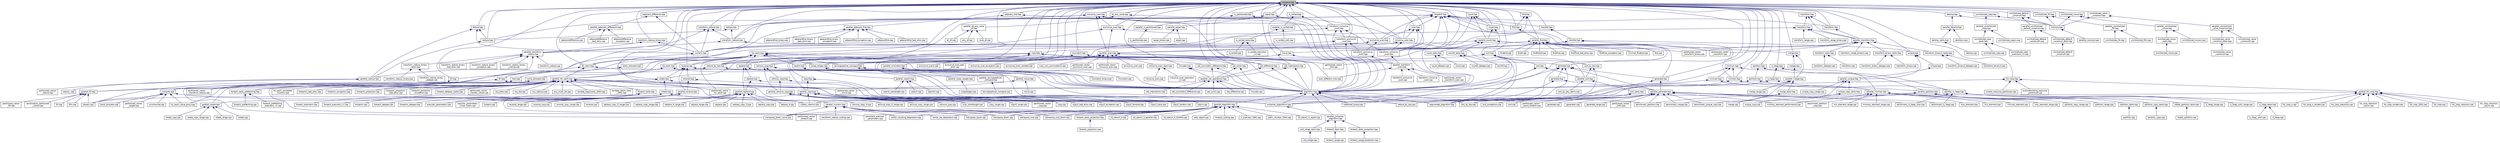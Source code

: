 digraph "dispatch.hpp"
{
  edge [fontname="Helvetica",fontsize="10",labelfontname="Helvetica",labelfontsize="10"];
  node [fontname="Helvetica",fontsize="10",shape=record];
  Node398 [label="dispatch.hpp",height=0.2,width=0.4,color="black", fillcolor="grey75", style="filled", fontcolor="black"];
  Node398 -> Node399 [dir="back",color="midnightblue",fontsize="10",style="solid",fontname="Helvetica"];
  Node399 [label="adjacent_difference.hpp",height=0.2,width=0.4,color="black", fillcolor="white", style="filled",URL="$d1/d17/adjacent__difference_8hpp.html"];
  Node399 -> Node400 [dir="back",color="midnightblue",fontsize="10",style="solid",fontname="Helvetica"];
  Node400 [label="parallel_adjacent_difference.hpp",height=0.2,width=0.4,color="black", fillcolor="white", style="filled",URL="$d0/d0e/parallel__adjacent__difference_8hpp.html"];
  Node400 -> Node401 [dir="back",color="midnightblue",fontsize="10",style="solid",fontname="Helvetica"];
  Node401 [label="adjacentdifference.cpp",height=0.2,width=0.4,color="black", fillcolor="white", style="filled",URL="$d5/df0/adjacentdifference_8cpp.html"];
  Node400 -> Node402 [dir="back",color="midnightblue",fontsize="10",style="solid",fontname="Helvetica"];
  Node402 [label="adjacentdifference\l_bad_alloc.cpp",height=0.2,width=0.4,color="black", fillcolor="white", style="filled",URL="$d8/d95/adjacentdifference__bad__alloc_8cpp.html"];
  Node400 -> Node403 [dir="back",color="midnightblue",fontsize="10",style="solid",fontname="Helvetica"];
  Node403 [label="adjacentdifference\l_exception.cpp",height=0.2,width=0.4,color="black", fillcolor="white", style="filled",URL="$d8/d0b/adjacentdifference__exception_8cpp.html"];
  Node399 -> Node404 [dir="back",color="midnightblue",fontsize="10",style="solid",fontname="Helvetica"];
  Node404 [label="numeric.hpp",height=0.2,width=0.4,color="black", fillcolor="white", style="filled",URL="$de/dd5/numeric_8hpp.html"];
  Node404 -> Node405 [dir="back",color="midnightblue",fontsize="10",style="solid",fontname="Helvetica"];
  Node405 [label="parallel_numeric.hpp",height=0.2,width=0.4,color="black", fillcolor="white", style="filled",URL="$d9/db1/parallel__numeric_8hpp.html"];
  Node405 -> Node406 [dir="back",color="midnightblue",fontsize="10",style="solid",fontname="Helvetica"];
  Node406 [label="vector_counting_dotproduct.cpp",height=0.2,width=0.4,color="black", fillcolor="white", style="filled",URL="$df/de9/vector__counting__dotproduct_8cpp.html"];
  Node405 -> Node407 [dir="back",color="midnightblue",fontsize="10",style="solid",fontname="Helvetica"];
  Node407 [label="vector_zip_dotproduct.cpp",height=0.2,width=0.4,color="black", fillcolor="white", style="filled",URL="$dc/d18/vector__zip__dotproduct_8cpp.html"];
  Node405 -> Node408 [dir="back",color="midnightblue",fontsize="10",style="solid",fontname="Helvetica"];
  Node408 [label="transpose_await.cpp",height=0.2,width=0.4,color="black", fillcolor="white", style="filled",URL="$de/d68/transpose__await_8cpp.html"];
  Node405 -> Node409 [dir="back",color="midnightblue",fontsize="10",style="solid",fontname="Helvetica"];
  Node409 [label="transpose_block.cpp",height=0.2,width=0.4,color="black", fillcolor="white", style="filled",URL="$d0/de1/transpose__block_8cpp.html"];
  Node405 -> Node410 [dir="back",color="midnightblue",fontsize="10",style="solid",fontname="Helvetica"];
  Node410 [label="transpose_block_numa.cpp",height=0.2,width=0.4,color="black", fillcolor="white", style="filled",URL="$dd/d3b/transpose__block__numa_8cpp.html"];
  Node405 -> Node411 [dir="back",color="midnightblue",fontsize="10",style="solid",fontname="Helvetica"];
  Node411 [label="transpose_smp.cpp",height=0.2,width=0.4,color="black", fillcolor="white", style="filled",URL="$d2/d99/transpose__smp_8cpp.html"];
  Node405 -> Node412 [dir="back",color="midnightblue",fontsize="10",style="solid",fontname="Helvetica"];
  Node412 [label="transpose_smp_block.cpp",height=0.2,width=0.4,color="black", fillcolor="white", style="filled",URL="$da/d4d/transpose__smp__block_8cpp.html"];
  Node405 -> Node413 [dir="back",color="midnightblue",fontsize="10",style="solid",fontname="Helvetica"];
  Node413 [label="transform_reduce_scaling.cpp",height=0.2,width=0.4,color="black", fillcolor="white", style="filled",URL="$db/d2a/transform__reduce__scaling_8cpp.html"];
  Node398 -> Node414 [dir="back",color="midnightblue",fontsize="10",style="solid",fontname="Helvetica"];
  Node414 [label="adjacent_find.hpp",height=0.2,width=0.4,color="black", fillcolor="white", style="filled",URL="$d6/d68/adjacent__find_8hpp.html"];
  Node414 -> Node415 [dir="back",color="midnightblue",fontsize="10",style="solid",fontname="Helvetica"];
  Node415 [label="parallel_adjacent_find.hpp",height=0.2,width=0.4,color="black", fillcolor="white", style="filled",URL="$df/d90/parallel__adjacent__find_8hpp.html"];
  Node415 -> Node416 [dir="back",color="midnightblue",fontsize="10",style="solid",fontname="Helvetica"];
  Node416 [label="adjacentfind.cpp",height=0.2,width=0.4,color="black", fillcolor="white", style="filled",URL="$d2/d99/adjacentfind_8cpp.html"];
  Node415 -> Node417 [dir="back",color="midnightblue",fontsize="10",style="solid",fontname="Helvetica"];
  Node417 [label="adjacentfind_bad_alloc.cpp",height=0.2,width=0.4,color="black", fillcolor="white", style="filled",URL="$d3/d2a/adjacentfind__bad__alloc_8cpp.html"];
  Node415 -> Node418 [dir="back",color="midnightblue",fontsize="10",style="solid",fontname="Helvetica"];
  Node418 [label="adjacentfind_binary.cpp",height=0.2,width=0.4,color="black", fillcolor="white", style="filled",URL="$d3/db1/adjacentfind__binary_8cpp.html"];
  Node415 -> Node419 [dir="back",color="midnightblue",fontsize="10",style="solid",fontname="Helvetica"];
  Node419 [label="adjacentfind_binary\l_bad_alloc.cpp",height=0.2,width=0.4,color="black", fillcolor="white", style="filled",URL="$d6/d81/adjacentfind__binary__bad__alloc_8cpp.html"];
  Node415 -> Node420 [dir="back",color="midnightblue",fontsize="10",style="solid",fontname="Helvetica"];
  Node420 [label="adjacentfind_binary\l_exception.cpp",height=0.2,width=0.4,color="black", fillcolor="white", style="filled",URL="$d8/da8/adjacentfind__binary__exception_8cpp.html"];
  Node415 -> Node421 [dir="back",color="midnightblue",fontsize="10",style="solid",fontname="Helvetica"];
  Node421 [label="adjacentfind_exception.cpp",height=0.2,width=0.4,color="black", fillcolor="white", style="filled",URL="$de/d40/adjacentfind__exception_8cpp.html"];
  Node414 -> Node422 [dir="back",color="midnightblue",fontsize="10",style="solid",fontname="Helvetica"];
  Node422 [label="algorithm.hpp",height=0.2,width=0.4,color="black", fillcolor="white", style="filled",URL="$de/d55/algorithm_8hpp.html"];
  Node422 -> Node423 [dir="back",color="midnightblue",fontsize="10",style="solid",fontname="Helvetica"];
  Node423 [label="parallel_algorithm.hpp",height=0.2,width=0.4,color="black", fillcolor="white", style="filled",URL="$d9/db1/parallel__algorithm_8hpp.html"];
  Node423 -> Node424 [dir="back",color="midnightblue",fontsize="10",style="solid",fontname="Helvetica"];
  Node424 [label="1d_stencil_4.cpp",height=0.2,width=0.4,color="black", fillcolor="white", style="filled",URL="$d1/d7d/1d__stencil__4_8cpp.html"];
  Node423 -> Node425 [dir="back",color="midnightblue",fontsize="10",style="solid",fontname="Helvetica"];
  Node425 [label="1d_stencil_4_parallel.cpp",height=0.2,width=0.4,color="black", fillcolor="white", style="filled",URL="$d6/d05/1d__stencil__4__parallel_8cpp.html"];
  Node423 -> Node426 [dir="back",color="midnightblue",fontsize="10",style="solid",fontname="Helvetica"];
  Node426 [label="1d_stencil_4_repart.cpp",height=0.2,width=0.4,color="black", fillcolor="white", style="filled",URL="$d0/d6b/1d__stencil__4__repart_8cpp.html"];
  Node423 -> Node427 [dir="back",color="midnightblue",fontsize="10",style="solid",fontname="Helvetica"];
  Node427 [label="1d_stencil_4_throttle.cpp",height=0.2,width=0.4,color="black", fillcolor="white", style="filled",URL="$d6/de5/1d__stencil__4__throttle_8cpp.html"];
  Node423 -> Node428 [dir="back",color="midnightblue",fontsize="10",style="solid",fontname="Helvetica"];
  Node428 [label="safe_object.cpp",height=0.2,width=0.4,color="black", fillcolor="white", style="filled",URL="$dd/d52/safe__object_8cpp.html"];
  Node423 -> Node406 [dir="back",color="midnightblue",fontsize="10",style="solid",fontname="Helvetica"];
  Node423 -> Node407 [dir="back",color="midnightblue",fontsize="10",style="solid",fontname="Helvetica"];
  Node423 -> Node408 [dir="back",color="midnightblue",fontsize="10",style="solid",fontname="Helvetica"];
  Node423 -> Node409 [dir="back",color="midnightblue",fontsize="10",style="solid",fontname="Helvetica"];
  Node423 -> Node410 [dir="back",color="midnightblue",fontsize="10",style="solid",fontname="Helvetica"];
  Node423 -> Node411 [dir="back",color="midnightblue",fontsize="10",style="solid",fontname="Helvetica"];
  Node423 -> Node412 [dir="back",color="midnightblue",fontsize="10",style="solid",fontname="Helvetica"];
  Node423 -> Node429 [dir="back",color="midnightblue",fontsize="10",style="solid",fontname="Helvetica"];
  Node429 [label="foreach_scaling.cpp",height=0.2,width=0.4,color="black", fillcolor="white", style="filled",URL="$d4/d94/foreach__scaling_8cpp.html"];
  Node423 -> Node430 [dir="back",color="midnightblue",fontsize="10",style="solid",fontname="Helvetica"];
  Node430 [label="partitioned_vector\l_foreach.cpp",height=0.2,width=0.4,color="black", fillcolor="white", style="filled",URL="$df/d5f/partitioned__vector__foreach_8cpp.html"];
  Node423 -> Node431 [dir="back",color="midnightblue",fontsize="10",style="solid",fontname="Helvetica"];
  Node431 [label="is_executor_1691.cpp",height=0.2,width=0.4,color="black", fillcolor="white", style="filled",URL="$d2/d1e/is__executor__1691_8cpp.html"];
  Node423 -> Node432 [dir="back",color="midnightblue",fontsize="10",style="solid",fontname="Helvetica"];
  Node432 [label="static_chunker_2282.cpp",height=0.2,width=0.4,color="black", fillcolor="white", style="filled",URL="$d5/d52/static__chunker__2282_8cpp.html"];
  Node423 -> Node433 [dir="back",color="midnightblue",fontsize="10",style="solid",fontname="Helvetica"];
  Node433 [label="foreach_tests_projection.hpp",height=0.2,width=0.4,color="black", fillcolor="white", style="filled",URL="$dd/d98/algorithms_2foreach__tests__projection_8hpp.html"];
  Node433 -> Node434 [dir="back",color="midnightblue",fontsize="10",style="solid",fontname="Helvetica"];
  Node434 [label="foreach_projection.cpp",height=0.2,width=0.4,color="black", fillcolor="white", style="filled",URL="$d3/d3e/foreach__projection_8cpp.html"];
  Node423 -> Node435 [dir="back",color="midnightblue",fontsize="10",style="solid",fontname="Helvetica"];
  Node435 [label="persistent_executor\l_parameters.cpp",height=0.2,width=0.4,color="black", fillcolor="white", style="filled",URL="$db/d9b/persistent__executor__parameters_8cpp.html"];
  Node422 -> Node436 [dir="back",color="midnightblue",fontsize="10",style="solid",fontname="Helvetica"];
  Node436 [label="parallel_container\l_algorithm.hpp",height=0.2,width=0.4,color="black", fillcolor="white", style="filled",URL="$d4/d28/parallel__container__algorithm_8hpp.html"];
  Node436 -> Node437 [dir="back",color="midnightblue",fontsize="10",style="solid",fontname="Helvetica"];
  Node437 [label="foreach_tests.hpp",height=0.2,width=0.4,color="black", fillcolor="white", style="filled",URL="$d1/da3/container__algorithms_2foreach__tests_8hpp.html"];
  Node437 -> Node438 [dir="back",color="midnightblue",fontsize="10",style="solid",fontname="Helvetica"];
  Node438 [label="foreach_range.cpp",height=0.2,width=0.4,color="black", fillcolor="white", style="filled",URL="$d1/d8e/foreach__range_8cpp.html"];
  Node436 -> Node439 [dir="back",color="midnightblue",fontsize="10",style="solid",fontname="Helvetica"];
  Node439 [label="foreach_tests_projection.hpp",height=0.2,width=0.4,color="black", fillcolor="white", style="filled",URL="$d4/d89/container__algorithms_2foreach__tests__projection_8hpp.html"];
  Node439 -> Node440 [dir="back",color="midnightblue",fontsize="10",style="solid",fontname="Helvetica"];
  Node440 [label="foreach_range_projection.cpp",height=0.2,width=0.4,color="black", fillcolor="white", style="filled",URL="$d6/d56/foreach__range__projection_8cpp.html"];
  Node436 -> Node441 [dir="back",color="midnightblue",fontsize="10",style="solid",fontname="Helvetica"];
  Node441 [label="sort_range_tests.hpp",height=0.2,width=0.4,color="black", fillcolor="white", style="filled",URL="$df/d52/sort__range__tests_8hpp.html"];
  Node441 -> Node442 [dir="back",color="midnightblue",fontsize="10",style="solid",fontname="Helvetica"];
  Node442 [label="sort_range.cpp",height=0.2,width=0.4,color="black", fillcolor="white", style="filled",URL="$dd/d6a/sort__range_8cpp.html"];
  Node422 -> Node443 [dir="back",color="midnightblue",fontsize="10",style="solid",fontname="Helvetica"];
  Node443 [label="container_algorithms.hpp",height=0.2,width=0.4,color="black", fillcolor="white", style="filled",URL="$de/da1/container__algorithms_8hpp.html"];
  Node443 -> Node436 [dir="back",color="midnightblue",fontsize="10",style="solid",fontname="Helvetica"];
  Node422 -> Node444 [dir="back",color="midnightblue",fontsize="10",style="solid",fontname="Helvetica"];
  Node444 [label="segmented_algorithm.hpp",height=0.2,width=0.4,color="black", fillcolor="white", style="filled",URL="$d2/d57/segmented__algorithm_8hpp.html"];
  Node422 -> Node445 [dir="back",color="midnightblue",fontsize="10",style="solid",fontname="Helvetica"];
  Node445 [label="findfirstof_binary.cpp",height=0.2,width=0.4,color="black", fillcolor="white", style="filled",URL="$db/da2/findfirstof__binary_8cpp.html"];
  Node422 -> Node446 [dir="back",color="midnightblue",fontsize="10",style="solid",fontname="Helvetica"];
  Node446 [label="reduce_by_key.cpp",height=0.2,width=0.4,color="black", fillcolor="white", style="filled",URL="$dd/dde/reduce__by__key_8cpp.html"];
  Node422 -> Node447 [dir="back",color="midnightblue",fontsize="10",style="solid",fontname="Helvetica"];
  Node447 [label="sort_by_key.cpp",height=0.2,width=0.4,color="black", fillcolor="white", style="filled",URL="$df/daa/sort__by__key_8cpp.html"];
  Node398 -> Node448 [dir="back",color="midnightblue",fontsize="10",style="solid",fontname="Helvetica"];
  Node448 [label="all_any_none.hpp",height=0.2,width=0.4,color="black", fillcolor="white", style="filled",URL="$d8/ddd/all__any__none_8hpp.html"];
  Node448 -> Node449 [dir="back",color="midnightblue",fontsize="10",style="solid",fontname="Helvetica"];
  Node449 [label="parallel_all_any_none\l_of.hpp",height=0.2,width=0.4,color="black", fillcolor="white", style="filled",URL="$df/ddf/parallel__all__any__none__of_8hpp.html"];
  Node449 -> Node450 [dir="back",color="midnightblue",fontsize="10",style="solid",fontname="Helvetica"];
  Node450 [label="all_of.cpp",height=0.2,width=0.4,color="black", fillcolor="white", style="filled",URL="$db/d88/all__of_8cpp.html"];
  Node449 -> Node451 [dir="back",color="midnightblue",fontsize="10",style="solid",fontname="Helvetica"];
  Node451 [label="any_of.cpp",height=0.2,width=0.4,color="black", fillcolor="white", style="filled",URL="$d8/d5d/any__of_8cpp.html"];
  Node449 -> Node452 [dir="back",color="midnightblue",fontsize="10",style="solid",fontname="Helvetica"];
  Node452 [label="none_of.cpp",height=0.2,width=0.4,color="black", fillcolor="white", style="filled",URL="$de/d32/none__of_8cpp.html"];
  Node448 -> Node422 [dir="back",color="midnightblue",fontsize="10",style="solid",fontname="Helvetica"];
  Node398 -> Node453 [dir="back",color="midnightblue",fontsize="10",style="solid",fontname="Helvetica"];
  Node453 [label="copy.hpp",height=0.2,width=0.4,color="black", fillcolor="white", style="filled",URL="$d3/d90/algorithms_2copy_8hpp.html"];
  Node453 -> Node454 [dir="back",color="midnightblue",fontsize="10",style="solid",fontname="Helvetica"];
  Node454 [label="parallel_copy.hpp",height=0.2,width=0.4,color="black", fillcolor="white", style="filled",URL="$d8/d06/parallel__copy_8hpp.html"];
  Node454 -> Node455 [dir="back",color="midnightblue",fontsize="10",style="solid",fontname="Helvetica"];
  Node455 [label="cublas_matmul.cpp",height=0.2,width=0.4,color="black", fillcolor="white", style="filled",URL="$dd/d84/cublas__matmul_8cpp.html"];
  Node454 -> Node456 [dir="back",color="midnightblue",fontsize="10",style="solid",fontname="Helvetica"];
  Node456 [label="stream.cpp",height=0.2,width=0.4,color="black", fillcolor="white", style="filled",URL="$da/d5f/stream_8cpp.html"];
  Node454 -> Node457 [dir="back",color="midnightblue",fontsize="10",style="solid",fontname="Helvetica"];
  Node457 [label="benchmark_partition.cpp",height=0.2,width=0.4,color="black", fillcolor="white", style="filled",URL="$d9/d88/benchmark__partition_8cpp.html"];
  Node454 -> Node458 [dir="back",color="midnightblue",fontsize="10",style="solid",fontname="Helvetica"];
  Node458 [label="scan_shortlength.cpp",height=0.2,width=0.4,color="black", fillcolor="white", style="filled",URL="$de/d75/scan__shortlength_8cpp.html"];
  Node454 -> Node459 [dir="back",color="midnightblue",fontsize="10",style="solid",fontname="Helvetica"];
  Node459 [label="copy.cpp",height=0.2,width=0.4,color="black", fillcolor="white", style="filled",URL="$d9/d54/copy_8cpp.html"];
  Node454 -> Node460 [dir="back",color="midnightblue",fontsize="10",style="solid",fontname="Helvetica"];
  Node460 [label="copyif_bad_alloc.cpp",height=0.2,width=0.4,color="black", fillcolor="white", style="filled",URL="$d0/ddd/copyif__bad__alloc_8cpp.html"];
  Node454 -> Node461 [dir="back",color="midnightblue",fontsize="10",style="solid",fontname="Helvetica"];
  Node461 [label="copyif_exception.cpp",height=0.2,width=0.4,color="black", fillcolor="white", style="filled",URL="$dc/d81/copyif__exception_8cpp.html"];
  Node454 -> Node462 [dir="back",color="midnightblue",fontsize="10",style="solid",fontname="Helvetica"];
  Node462 [label="copyif_forward.cpp",height=0.2,width=0.4,color="black", fillcolor="white", style="filled",URL="$d3/d04/copyif__forward_8cpp.html"];
  Node454 -> Node463 [dir="back",color="midnightblue",fontsize="10",style="solid",fontname="Helvetica"];
  Node463 [label="copyif_input.cpp",height=0.2,width=0.4,color="black", fillcolor="white", style="filled",URL="$d5/d41/copyif__input_8cpp.html"];
  Node454 -> Node464 [dir="back",color="midnightblue",fontsize="10",style="solid",fontname="Helvetica"];
  Node464 [label="copyif_random.cpp",height=0.2,width=0.4,color="black", fillcolor="white", style="filled",URL="$dc/d22/copyif__random_8cpp.html"];
  Node454 -> Node465 [dir="back",color="midnightblue",fontsize="10",style="solid",fontname="Helvetica"];
  Node465 [label="copyn.cpp",height=0.2,width=0.4,color="black", fillcolor="white", style="filled",URL="$d3/d44/copyn_8cpp.html"];
  Node454 -> Node466 [dir="back",color="midnightblue",fontsize="10",style="solid",fontname="Helvetica"];
  Node466 [label="copy_range.cpp",height=0.2,width=0.4,color="black", fillcolor="white", style="filled",URL="$d8/d92/copy__range_8cpp.html"];
  Node454 -> Node467 [dir="back",color="midnightblue",fontsize="10",style="solid",fontname="Helvetica"];
  Node467 [label="copyif_range.cpp",height=0.2,width=0.4,color="black", fillcolor="white", style="filled",URL="$dc/dff/copyif__range_8cpp.html"];
  Node454 -> Node468 [dir="back",color="midnightblue",fontsize="10",style="solid",fontname="Helvetica"];
  Node468 [label="partitioned_vector\l_copy.cpp",height=0.2,width=0.4,color="black", fillcolor="white", style="filled",URL="$d9/d91/partitioned__vector__copy_8cpp.html"];
  Node453 -> Node422 [dir="back",color="midnightblue",fontsize="10",style="solid",fontname="Helvetica"];
  Node453 -> Node469 [dir="back",color="midnightblue",fontsize="10",style="solid",fontname="Helvetica"];
  Node469 [label="reduce_by_key.hpp",height=0.2,width=0.4,color="black", fillcolor="white", style="filled",URL="$d9/d4a/reduce__by__key_8hpp.html"];
  Node469 -> Node470 [dir="back",color="midnightblue",fontsize="10",style="solid",fontname="Helvetica"];
  Node470 [label="parallel_reduce.hpp",height=0.2,width=0.4,color="black", fillcolor="white", style="filled",URL="$d4/d04/parallel__reduce_8hpp.html"];
  Node470 -> Node471 [dir="back",color="midnightblue",fontsize="10",style="solid",fontname="Helvetica"];
  Node471 [label="reduce_.cpp",height=0.2,width=0.4,color="black", fillcolor="white", style="filled",URL="$d5/d03/reduce___8cpp.html"];
  Node470 -> Node472 [dir="back",color="midnightblue",fontsize="10",style="solid",fontname="Helvetica"];
  Node472 [label="partitioned_vector\l_reduce.cpp",height=0.2,width=0.4,color="black", fillcolor="white", style="filled",URL="$d0/d35/partitioned__vector__reduce_8cpp.html"];
  Node469 -> Node446 [dir="back",color="midnightblue",fontsize="10",style="solid",fontname="Helvetica"];
  Node453 -> Node473 [dir="back",color="midnightblue",fontsize="10",style="solid",fontname="Helvetica"];
  Node473 [label="remove_copy.hpp",height=0.2,width=0.4,color="black", fillcolor="white", style="filled",URL="$d6/db8/algorithms_2remove__copy_8hpp.html"];
  Node473 -> Node474 [dir="back",color="midnightblue",fontsize="10",style="solid",fontname="Helvetica"];
  Node474 [label="parallel_remove_copy.hpp",height=0.2,width=0.4,color="black", fillcolor="white", style="filled",URL="$d3/d53/parallel__remove__copy_8hpp.html"];
  Node474 -> Node458 [dir="back",color="midnightblue",fontsize="10",style="solid",fontname="Helvetica"];
  Node474 -> Node475 [dir="back",color="midnightblue",fontsize="10",style="solid",fontname="Helvetica"];
  Node475 [label="remove_copy.cpp",height=0.2,width=0.4,color="black", fillcolor="white", style="filled",URL="$de/db8/remove__copy_8cpp.html"];
  Node474 -> Node476 [dir="back",color="midnightblue",fontsize="10",style="solid",fontname="Helvetica"];
  Node476 [label="remove_copy_if.cpp",height=0.2,width=0.4,color="black", fillcolor="white", style="filled",URL="$d1/d0f/remove__copy__if_8cpp.html"];
  Node474 -> Node477 [dir="back",color="midnightblue",fontsize="10",style="solid",fontname="Helvetica"];
  Node477 [label="remove_copy_if_range.cpp",height=0.2,width=0.4,color="black", fillcolor="white", style="filled",URL="$df/d42/remove__copy__if__range_8cpp.html"];
  Node474 -> Node478 [dir="back",color="midnightblue",fontsize="10",style="solid",fontname="Helvetica"];
  Node478 [label="remove_copy_range.cpp",height=0.2,width=0.4,color="black", fillcolor="white", style="filled",URL="$dd/d90/remove__copy__range_8cpp.html"];
  Node473 -> Node422 [dir="back",color="midnightblue",fontsize="10",style="solid",fontname="Helvetica"];
  Node473 -> Node479 [dir="back",color="midnightblue",fontsize="10",style="solid",fontname="Helvetica"];
  Node479 [label="remove_copy.hpp",height=0.2,width=0.4,color="black", fillcolor="white", style="filled",URL="$d5/d0b/container__algorithms_2remove__copy_8hpp.html"];
  Node479 -> Node474 [dir="back",color="midnightblue",fontsize="10",style="solid",fontname="Helvetica"];
  Node479 -> Node443 [dir="back",color="midnightblue",fontsize="10",style="solid",fontname="Helvetica"];
  Node453 -> Node480 [dir="back",color="midnightblue",fontsize="10",style="solid",fontname="Helvetica"];
  Node480 [label="reverse.hpp",height=0.2,width=0.4,color="black", fillcolor="white", style="filled",URL="$d2/df8/algorithms_2reverse_8hpp.html"];
  Node480 -> Node481 [dir="back",color="midnightblue",fontsize="10",style="solid",fontname="Helvetica"];
  Node481 [label="parallel_reverse.hpp",height=0.2,width=0.4,color="black", fillcolor="white", style="filled",URL="$d0/d25/parallel__reverse_8hpp.html"];
  Node481 -> Node482 [dir="back",color="midnightblue",fontsize="10",style="solid",fontname="Helvetica"];
  Node482 [label="reverse.cpp",height=0.2,width=0.4,color="black", fillcolor="white", style="filled",URL="$d8/dc4/reverse_8cpp.html"];
  Node481 -> Node483 [dir="back",color="midnightblue",fontsize="10",style="solid",fontname="Helvetica"];
  Node483 [label="reverse_copy.cpp",height=0.2,width=0.4,color="black", fillcolor="white", style="filled",URL="$dd/d14/reverse__copy_8cpp.html"];
  Node481 -> Node484 [dir="back",color="midnightblue",fontsize="10",style="solid",fontname="Helvetica"];
  Node484 [label="reverse_copy_range.cpp",height=0.2,width=0.4,color="black", fillcolor="white", style="filled",URL="$dc/d43/reverse__copy__range_8cpp.html"];
  Node481 -> Node485 [dir="back",color="midnightblue",fontsize="10",style="solid",fontname="Helvetica"];
  Node485 [label="reverse_range.cpp",height=0.2,width=0.4,color="black", fillcolor="white", style="filled",URL="$df/de9/reverse__range_8cpp.html"];
  Node480 -> Node422 [dir="back",color="midnightblue",fontsize="10",style="solid",fontname="Helvetica"];
  Node480 -> Node486 [dir="back",color="midnightblue",fontsize="10",style="solid",fontname="Helvetica"];
  Node486 [label="rotate.hpp",height=0.2,width=0.4,color="black", fillcolor="white", style="filled",URL="$da/df0/algorithms_2rotate_8hpp.html"];
  Node486 -> Node487 [dir="back",color="midnightblue",fontsize="10",style="solid",fontname="Helvetica"];
  Node487 [label="parallel_rotate.hpp",height=0.2,width=0.4,color="black", fillcolor="white", style="filled",URL="$db/dcd/parallel__rotate_8hpp.html"];
  Node487 -> Node488 [dir="back",color="midnightblue",fontsize="10",style="solid",fontname="Helvetica"];
  Node488 [label="rotate.cpp",height=0.2,width=0.4,color="black", fillcolor="white", style="filled",URL="$d7/d5d/rotate_8cpp.html"];
  Node487 -> Node489 [dir="back",color="midnightblue",fontsize="10",style="solid",fontname="Helvetica"];
  Node489 [label="rotate_copy.cpp",height=0.2,width=0.4,color="black", fillcolor="white", style="filled",URL="$da/d77/rotate__copy_8cpp.html"];
  Node487 -> Node490 [dir="back",color="midnightblue",fontsize="10",style="solid",fontname="Helvetica"];
  Node490 [label="rotate_copy_range.cpp",height=0.2,width=0.4,color="black", fillcolor="white", style="filled",URL="$df/d8b/rotate__copy__range_8cpp.html"];
  Node487 -> Node491 [dir="back",color="midnightblue",fontsize="10",style="solid",fontname="Helvetica"];
  Node491 [label="rotate_range.cpp",height=0.2,width=0.4,color="black", fillcolor="white", style="filled",URL="$d5/d40/rotate__range_8cpp.html"];
  Node486 -> Node422 [dir="back",color="midnightblue",fontsize="10",style="solid",fontname="Helvetica"];
  Node486 -> Node492 [dir="back",color="midnightblue",fontsize="10",style="solid",fontname="Helvetica"];
  Node492 [label="rotate.hpp",height=0.2,width=0.4,color="black", fillcolor="white", style="filled",URL="$da/d1b/container__algorithms_2rotate_8hpp.html"];
  Node492 -> Node487 [dir="back",color="midnightblue",fontsize="10",style="solid",fontname="Helvetica"];
  Node492 -> Node443 [dir="back",color="midnightblue",fontsize="10",style="solid",fontname="Helvetica"];
  Node480 -> Node493 [dir="back",color="midnightblue",fontsize="10",style="solid",fontname="Helvetica"];
  Node493 [label="reverse.hpp",height=0.2,width=0.4,color="black", fillcolor="white", style="filled",URL="$db/dd1/container__algorithms_2reverse_8hpp.html"];
  Node493 -> Node481 [dir="back",color="midnightblue",fontsize="10",style="solid",fontname="Helvetica"];
  Node493 -> Node443 [dir="back",color="midnightblue",fontsize="10",style="solid",fontname="Helvetica"];
  Node453 -> Node486 [dir="back",color="midnightblue",fontsize="10",style="solid",fontname="Helvetica"];
  Node453 -> Node494 [dir="back",color="midnightblue",fontsize="10",style="solid",fontname="Helvetica"];
  Node494 [label="set_difference.hpp",height=0.2,width=0.4,color="black", fillcolor="white", style="filled",URL="$d9/d20/set__difference_8hpp.html"];
  Node494 -> Node495 [dir="back",color="midnightblue",fontsize="10",style="solid",fontname="Helvetica"];
  Node495 [label="parallel_set_operations.hpp",height=0.2,width=0.4,color="black", fillcolor="white", style="filled",URL="$d6/d3c/parallel__set__operations_8hpp.html"];
  Node495 -> Node496 [dir="back",color="midnightblue",fontsize="10",style="solid",fontname="Helvetica"];
  Node496 [label="includes.cpp",height=0.2,width=0.4,color="black", fillcolor="white", style="filled",URL="$dc/d10/includes_8cpp.html"];
  Node495 -> Node497 [dir="back",color="midnightblue",fontsize="10",style="solid",fontname="Helvetica"];
  Node497 [label="set_difference.cpp",height=0.2,width=0.4,color="black", fillcolor="white", style="filled",URL="$d5/d98/set__difference_8cpp.html"];
  Node495 -> Node498 [dir="back",color="midnightblue",fontsize="10",style="solid",fontname="Helvetica"];
  Node498 [label="set_intersection.cpp",height=0.2,width=0.4,color="black", fillcolor="white", style="filled",URL="$dd/d83/set__intersection_8cpp.html"];
  Node495 -> Node499 [dir="back",color="midnightblue",fontsize="10",style="solid",fontname="Helvetica"];
  Node499 [label="set_symmetric_difference.cpp",height=0.2,width=0.4,color="black", fillcolor="white", style="filled",URL="$d4/d0c/set__symmetric__difference_8cpp.html"];
  Node495 -> Node500 [dir="back",color="midnightblue",fontsize="10",style="solid",fontname="Helvetica"];
  Node500 [label="set_union.cpp",height=0.2,width=0.4,color="black", fillcolor="white", style="filled",URL="$d7/d76/set__union_8cpp.html"];
  Node494 -> Node422 [dir="back",color="midnightblue",fontsize="10",style="solid",fontname="Helvetica"];
  Node453 -> Node501 [dir="back",color="midnightblue",fontsize="10",style="solid",fontname="Helvetica"];
  Node501 [label="set_intersection.hpp",height=0.2,width=0.4,color="black", fillcolor="white", style="filled",URL="$d1/dd5/set__intersection_8hpp.html"];
  Node501 -> Node495 [dir="back",color="midnightblue",fontsize="10",style="solid",fontname="Helvetica"];
  Node501 -> Node422 [dir="back",color="midnightblue",fontsize="10",style="solid",fontname="Helvetica"];
  Node453 -> Node502 [dir="back",color="midnightblue",fontsize="10",style="solid",fontname="Helvetica"];
  Node502 [label="set_symmetric_difference.hpp",height=0.2,width=0.4,color="black", fillcolor="white", style="filled",URL="$de/da4/set__symmetric__difference_8hpp.html"];
  Node502 -> Node495 [dir="back",color="midnightblue",fontsize="10",style="solid",fontname="Helvetica"];
  Node502 -> Node422 [dir="back",color="midnightblue",fontsize="10",style="solid",fontname="Helvetica"];
  Node453 -> Node503 [dir="back",color="midnightblue",fontsize="10",style="solid",fontname="Helvetica"];
  Node503 [label="set_union.hpp",height=0.2,width=0.4,color="black", fillcolor="white", style="filled",URL="$d9/d1a/set__union_8hpp.html"];
  Node503 -> Node495 [dir="back",color="midnightblue",fontsize="10",style="solid",fontname="Helvetica"];
  Node503 -> Node422 [dir="back",color="midnightblue",fontsize="10",style="solid",fontname="Helvetica"];
  Node453 -> Node504 [dir="back",color="midnightblue",fontsize="10",style="solid",fontname="Helvetica"];
  Node504 [label="copy.hpp",height=0.2,width=0.4,color="black", fillcolor="white", style="filled",URL="$dc/de5/container__algorithms_2copy_8hpp.html"];
  Node504 -> Node454 [dir="back",color="midnightblue",fontsize="10",style="solid",fontname="Helvetica"];
  Node504 -> Node443 [dir="back",color="midnightblue",fontsize="10",style="solid",fontname="Helvetica"];
  Node398 -> Node505 [dir="back",color="midnightblue",fontsize="10",style="solid",fontname="Helvetica"];
  Node505 [label="count.hpp",height=0.2,width=0.4,color="black", fillcolor="white", style="filled",URL="$d7/d8f/algorithms_2count_8hpp.html"];
  Node505 -> Node506 [dir="back",color="midnightblue",fontsize="10",style="solid",fontname="Helvetica"];
  Node506 [label="parallel_count.hpp",height=0.2,width=0.4,color="black", fillcolor="white", style="filled",URL="$de/d0a/parallel__count_8hpp.html"];
  Node506 -> Node507 [dir="back",color="midnightblue",fontsize="10",style="solid",fontname="Helvetica"];
  Node507 [label="count_tests.hpp",height=0.2,width=0.4,color="black", fillcolor="white", style="filled",URL="$de/d3a/count__tests_8hpp.html"];
  Node507 -> Node508 [dir="back",color="midnightblue",fontsize="10",style="solid",fontname="Helvetica"];
  Node508 [label="count.cpp",height=0.2,width=0.4,color="black", fillcolor="white", style="filled",URL="$d3/d01/count_8cpp.html"];
  Node507 -> Node509 [dir="back",color="midnightblue",fontsize="10",style="solid",fontname="Helvetica"];
  Node509 [label="count_datapar.cpp",height=0.2,width=0.4,color="black", fillcolor="white", style="filled",URL="$d6/d38/count__datapar_8cpp.html"];
  Node506 -> Node510 [dir="back",color="midnightblue",fontsize="10",style="solid",fontname="Helvetica"];
  Node510 [label="countif_tests.hpp",height=0.2,width=0.4,color="black", fillcolor="white", style="filled",URL="$d4/da4/countif__tests_8hpp.html"];
  Node510 -> Node511 [dir="back",color="midnightblue",fontsize="10",style="solid",fontname="Helvetica"];
  Node511 [label="countif.cpp",height=0.2,width=0.4,color="black", fillcolor="white", style="filled",URL="$d9/df1/countif_8cpp.html"];
  Node510 -> Node512 [dir="back",color="midnightblue",fontsize="10",style="solid",fontname="Helvetica"];
  Node512 [label="countif_datapar.cpp",height=0.2,width=0.4,color="black", fillcolor="white", style="filled",URL="$dc/d0b/countif__datapar_8cpp.html"];
  Node506 -> Node513 [dir="back",color="midnightblue",fontsize="10",style="solid",fontname="Helvetica"];
  Node513 [label="partitioned_vector\l_for_each.cpp",height=0.2,width=0.4,color="black", fillcolor="white", style="filled",URL="$de/dc8/partitioned__vector__for__each_8cpp.html"];
  Node506 -> Node514 [dir="back",color="midnightblue",fontsize="10",style="solid",fontname="Helvetica"];
  Node514 [label="partitioned_vector\l_transform.cpp",height=0.2,width=0.4,color="black", fillcolor="white", style="filled",URL="$d5/dda/partitioned__vector__transform_8cpp.html"];
  Node506 -> Node515 [dir="back",color="midnightblue",fontsize="10",style="solid",fontname="Helvetica"];
  Node515 [label="partitioned_vector\l_transform_binary.cpp",height=0.2,width=0.4,color="black", fillcolor="white", style="filled",URL="$d8/d95/partitioned__vector__transform__binary_8cpp.html"];
  Node505 -> Node422 [dir="back",color="midnightblue",fontsize="10",style="solid",fontname="Helvetica"];
  Node505 -> Node516 [dir="back",color="midnightblue",fontsize="10",style="solid",fontname="Helvetica"];
  Node516 [label="count.hpp",height=0.2,width=0.4,color="black", fillcolor="white", style="filled",URL="$d9/dd7/segmented__algorithms_2count_8hpp.html"];
  Node516 -> Node506 [dir="back",color="midnightblue",fontsize="10",style="solid",fontname="Helvetica"];
  Node516 -> Node444 [dir="back",color="midnightblue",fontsize="10",style="solid",fontname="Helvetica"];
  Node398 -> Node517 [dir="back",color="midnightblue",fontsize="10",style="solid",fontname="Helvetica"];
  Node517 [label="destroy.hpp",height=0.2,width=0.4,color="black", fillcolor="white", style="filled",URL="$df/dd5/destroy_8hpp.html"];
  Node517 -> Node518 [dir="back",color="midnightblue",fontsize="10",style="solid",fontname="Helvetica"];
  Node518 [label="parallel_destroy.hpp",height=0.2,width=0.4,color="black", fillcolor="white", style="filled",URL="$d9/d93/parallel__destroy_8hpp.html"];
  Node518 -> Node519 [dir="back",color="midnightblue",fontsize="10",style="solid",fontname="Helvetica"];
  Node519 [label="destroy_tests.hpp",height=0.2,width=0.4,color="black", fillcolor="white", style="filled",URL="$db/d13/destroy__tests_8hpp.html"];
  Node519 -> Node520 [dir="back",color="midnightblue",fontsize="10",style="solid",fontname="Helvetica"];
  Node520 [label="destroy.cpp",height=0.2,width=0.4,color="black", fillcolor="white", style="filled",URL="$dd/d93/destroy_8cpp.html"];
  Node518 -> Node521 [dir="back",color="midnightblue",fontsize="10",style="solid",fontname="Helvetica"];
  Node521 [label="destroyn.cpp",height=0.2,width=0.4,color="black", fillcolor="white", style="filled",URL="$de/dbc/destroyn_8cpp.html"];
  Node517 -> Node522 [dir="back",color="midnightblue",fontsize="10",style="solid",fontname="Helvetica"];
  Node522 [label="memory.hpp",height=0.2,width=0.4,color="black", fillcolor="white", style="filled",URL="$d6/d13/parallel_2memory_8hpp.html"];
  Node522 -> Node523 [dir="back",color="midnightblue",fontsize="10",style="solid",fontname="Helvetica"];
  Node523 [label="parallel_memory.hpp",height=0.2,width=0.4,color="black", fillcolor="white", style="filled",URL="$db/dd1/parallel__memory_8hpp.html"];
  Node398 -> Node524 [dir="back",color="midnightblue",fontsize="10",style="solid",fontname="Helvetica"];
  Node524 [label="equal.hpp",height=0.2,width=0.4,color="black", fillcolor="white", style="filled",URL="$dc/d0a/equal_8hpp.html"];
  Node524 -> Node525 [dir="back",color="midnightblue",fontsize="10",style="solid",fontname="Helvetica"];
  Node525 [label="parallel_equal.hpp",height=0.2,width=0.4,color="black", fillcolor="white", style="filled",URL="$d2/d35/parallel__equal_8hpp.html"];
  Node525 -> Node526 [dir="back",color="midnightblue",fontsize="10",style="solid",fontname="Helvetica"];
  Node526 [label="equal.cpp",height=0.2,width=0.4,color="black", fillcolor="white", style="filled",URL="$df/d99/equal_8cpp.html"];
  Node525 -> Node527 [dir="back",color="midnightblue",fontsize="10",style="solid",fontname="Helvetica"];
  Node527 [label="equal_binary.cpp",height=0.2,width=0.4,color="black", fillcolor="white", style="filled",URL="$d2/ddd/equal__binary_8cpp.html"];
  Node524 -> Node422 [dir="back",color="midnightblue",fontsize="10",style="solid",fontname="Helvetica"];
  Node398 -> Node528 [dir="back",color="midnightblue",fontsize="10",style="solid",fontname="Helvetica"];
  Node528 [label="exclusive_scan.hpp",height=0.2,width=0.4,color="black", fillcolor="white", style="filled",URL="$d8/d31/algorithms_2exclusive__scan_8hpp.html"];
  Node528 -> Node529 [dir="back",color="midnightblue",fontsize="10",style="solid",fontname="Helvetica"];
  Node529 [label="parallel_scan.hpp",height=0.2,width=0.4,color="black", fillcolor="white", style="filled",URL="$d6/d0a/parallel__scan_8hpp.html"];
  Node529 -> Node530 [dir="back",color="midnightblue",fontsize="10",style="solid",fontname="Helvetica"];
  Node530 [label="scan_different_inits.cpp",height=0.2,width=0.4,color="black", fillcolor="white", style="filled",URL="$d6/d4b/scan__different__inits_8cpp.html"];
  Node529 -> Node531 [dir="back",color="midnightblue",fontsize="10",style="solid",fontname="Helvetica"];
  Node531 [label="scan_non_commutative.cpp",height=0.2,width=0.4,color="black", fillcolor="white", style="filled",URL="$d8/de4/scan__non__commutative_8cpp.html"];
  Node529 -> Node532 [dir="back",color="midnightblue",fontsize="10",style="solid",fontname="Helvetica"];
  Node532 [label="exclusive_scan.cpp",height=0.2,width=0.4,color="black", fillcolor="white", style="filled",URL="$dc/dd7/exclusive__scan_8cpp.html"];
  Node529 -> Node533 [dir="back",color="midnightblue",fontsize="10",style="solid",fontname="Helvetica"];
  Node533 [label="exclusive_scan2.cpp",height=0.2,width=0.4,color="black", fillcolor="white", style="filled",URL="$dc/dc7/exclusive__scan2_8cpp.html"];
  Node529 -> Node534 [dir="back",color="midnightblue",fontsize="10",style="solid",fontname="Helvetica"];
  Node534 [label="exclusive_scan_bad\l_alloc.cpp",height=0.2,width=0.4,color="black", fillcolor="white", style="filled",URL="$d5/ded/exclusive__scan__bad__alloc_8cpp.html"];
  Node529 -> Node535 [dir="back",color="midnightblue",fontsize="10",style="solid",fontname="Helvetica"];
  Node535 [label="exclusive_scan_exception.cpp",height=0.2,width=0.4,color="black", fillcolor="white", style="filled",URL="$d1/d9b/exclusive__scan__exception_8cpp.html"];
  Node529 -> Node536 [dir="back",color="midnightblue",fontsize="10",style="solid",fontname="Helvetica"];
  Node536 [label="exclusive_scan_validate.cpp",height=0.2,width=0.4,color="black", fillcolor="white", style="filled",URL="$df/d8d/exclusive__scan__validate_8cpp.html"];
  Node529 -> Node537 [dir="back",color="midnightblue",fontsize="10",style="solid",fontname="Helvetica"];
  Node537 [label="inclusive_scan_tests.hpp",height=0.2,width=0.4,color="black", fillcolor="white", style="filled",URL="$d1/d1e/inclusive__scan__tests_8hpp.html"];
  Node537 -> Node538 [dir="back",color="midnightblue",fontsize="10",style="solid",fontname="Helvetica"];
  Node538 [label="inclusive_scan.cpp",height=0.2,width=0.4,color="black", fillcolor="white", style="filled",URL="$d4/d31/inclusive__scan_8cpp.html"];
  Node537 -> Node539 [dir="back",color="midnightblue",fontsize="10",style="solid",fontname="Helvetica"];
  Node539 [label="inclusive_scan_executors\l_v1.cpp",height=0.2,width=0.4,color="black", fillcolor="white", style="filled",URL="$da/dda/inclusive__scan__executors__v1_8cpp.html"];
  Node529 -> Node540 [dir="back",color="midnightblue",fontsize="10",style="solid",fontname="Helvetica"];
  Node540 [label="partitioned_vector\l_exclusive_scan.cpp",height=0.2,width=0.4,color="black", fillcolor="white", style="filled",URL="$d2/dda/partitioned__vector__exclusive__scan_8cpp.html"];
  Node529 -> Node541 [dir="back",color="midnightblue",fontsize="10",style="solid",fontname="Helvetica"];
  Node541 [label="partitioned_vector\l_find.cpp",height=0.2,width=0.4,color="black", fillcolor="white", style="filled",URL="$d7/d04/partitioned__vector__find_8cpp.html"];
  Node529 -> Node542 [dir="back",color="midnightblue",fontsize="10",style="solid",fontname="Helvetica"];
  Node542 [label="partitioned_vector\l_inclusive_scan.cpp",height=0.2,width=0.4,color="black", fillcolor="white", style="filled",URL="$d0/dd9/partitioned__vector__inclusive__scan_8cpp.html"];
  Node528 -> Node404 [dir="back",color="midnightblue",fontsize="10",style="solid",fontname="Helvetica"];
  Node528 -> Node543 [dir="back",color="midnightblue",fontsize="10",style="solid",fontname="Helvetica"];
  Node543 [label="exclusive_scan.hpp",height=0.2,width=0.4,color="black", fillcolor="white", style="filled",URL="$d0/d53/segmented__algorithms_2exclusive__scan_8hpp.html"];
  Node543 -> Node529 [dir="back",color="midnightblue",fontsize="10",style="solid",fontname="Helvetica"];
  Node543 -> Node544 [dir="back",color="midnightblue",fontsize="10",style="solid",fontname="Helvetica"];
  Node544 [label="transform_exclusive\l_scan.hpp",height=0.2,width=0.4,color="black", fillcolor="white", style="filled",URL="$d2/dda/segmented__algorithms_2transform__exclusive__scan_8hpp.html"];
  Node544 -> Node545 [dir="back",color="midnightblue",fontsize="10",style="solid",fontname="Helvetica"];
  Node545 [label="parallel_transform\l_scan.hpp",height=0.2,width=0.4,color="black", fillcolor="white", style="filled",URL="$da/de2/parallel__transform__scan_8hpp.html"];
  Node545 -> Node530 [dir="back",color="midnightblue",fontsize="10",style="solid",fontname="Helvetica"];
  Node545 -> Node546 [dir="back",color="midnightblue",fontsize="10",style="solid",fontname="Helvetica"];
  Node546 [label="transform_exclusive\l_scan.cpp",height=0.2,width=0.4,color="black", fillcolor="white", style="filled",URL="$d0/d9c/transform__exclusive__scan_8cpp.html"];
  Node545 -> Node547 [dir="back",color="midnightblue",fontsize="10",style="solid",fontname="Helvetica"];
  Node547 [label="transform_inclusive\l_scan.cpp",height=0.2,width=0.4,color="black", fillcolor="white", style="filled",URL="$d0/d83/transform__inclusive__scan_8cpp.html"];
  Node545 -> Node548 [dir="back",color="midnightblue",fontsize="10",style="solid",fontname="Helvetica"];
  Node548 [label="partitioned_vector\l_transform_scan.cpp",height=0.2,width=0.4,color="black", fillcolor="white", style="filled",URL="$d5/d12/partitioned__vector__transform__scan_8cpp.html"];
  Node398 -> Node549 [dir="back",color="midnightblue",fontsize="10",style="solid",fontname="Helvetica"];
  Node549 [label="fill.hpp",height=0.2,width=0.4,color="black", fillcolor="white", style="filled",URL="$d2/d63/algorithms_2fill_8hpp.html"];
  Node549 -> Node550 [dir="back",color="midnightblue",fontsize="10",style="solid",fontname="Helvetica"];
  Node550 [label="parallel_fill.hpp",height=0.2,width=0.4,color="black", fillcolor="white", style="filled",URL="$d9/d4c/parallel__fill_8hpp.html"];
  Node550 -> Node456 [dir="back",color="midnightblue",fontsize="10",style="solid",fontname="Helvetica"];
  Node550 -> Node551 [dir="back",color="midnightblue",fontsize="10",style="solid",fontname="Helvetica"];
  Node551 [label="fill.cpp",height=0.2,width=0.4,color="black", fillcolor="white", style="filled",URL="$db/df9/fill_8cpp.html"];
  Node550 -> Node552 [dir="back",color="midnightblue",fontsize="10",style="solid",fontname="Helvetica"];
  Node552 [label="filln.cpp",height=0.2,width=0.4,color="black", fillcolor="white", style="filled",URL="$d7/df6/filln_8cpp.html"];
  Node550 -> Node553 [dir="back",color="midnightblue",fontsize="10",style="solid",fontname="Helvetica"];
  Node553 [label="partitioned_vector\l_fill.cpp",height=0.2,width=0.4,color="black", fillcolor="white", style="filled",URL="$de/d66/partitioned__vector__fill_8cpp.html"];
  Node550 -> Node554 [dir="back",color="midnightblue",fontsize="10",style="solid",fontname="Helvetica"];
  Node554 [label="serialization_partitioned\l_vector.cpp",height=0.2,width=0.4,color="black", fillcolor="white", style="filled",URL="$dd/dc9/serialization__partitioned__vector_8cpp.html"];
  Node549 -> Node422 [dir="back",color="midnightblue",fontsize="10",style="solid",fontname="Helvetica"];
  Node398 -> Node555 [dir="back",color="midnightblue",fontsize="10",style="solid",fontname="Helvetica"];
  Node555 [label="find.hpp",height=0.2,width=0.4,color="black", fillcolor="white", style="filled",URL="$d5/dc1/algorithms_2find_8hpp.html"];
  Node555 -> Node556 [dir="back",color="midnightblue",fontsize="10",style="solid",fontname="Helvetica"];
  Node556 [label="parallel_find.hpp",height=0.2,width=0.4,color="black", fillcolor="white", style="filled",URL="$d3/da7/parallel__find_8hpp.html"];
  Node556 -> Node557 [dir="back",color="midnightblue",fontsize="10",style="solid",fontname="Helvetica"];
  Node557 [label="minimal_findend.cpp",height=0.2,width=0.4,color="black", fillcolor="white", style="filled",URL="$da/d34/minimal__findend_8cpp.html"];
  Node556 -> Node558 [dir="back",color="midnightblue",fontsize="10",style="solid",fontname="Helvetica"];
  Node558 [label="find.cpp",height=0.2,width=0.4,color="black", fillcolor="white", style="filled",URL="$d4/dfc/find_8cpp.html"];
  Node556 -> Node559 [dir="back",color="midnightblue",fontsize="10",style="solid",fontname="Helvetica"];
  Node559 [label="findend.cpp",height=0.2,width=0.4,color="black", fillcolor="white", style="filled",URL="$de/d27/findend_8cpp.html"];
  Node556 -> Node560 [dir="back",color="midnightblue",fontsize="10",style="solid",fontname="Helvetica"];
  Node560 [label="findfirstof.cpp",height=0.2,width=0.4,color="black", fillcolor="white", style="filled",URL="$da/d85/findfirstof_8cpp.html"];
  Node556 -> Node445 [dir="back",color="midnightblue",fontsize="10",style="solid",fontname="Helvetica"];
  Node556 -> Node561 [dir="back",color="midnightblue",fontsize="10",style="solid",fontname="Helvetica"];
  Node561 [label="findif.cpp",height=0.2,width=0.4,color="black", fillcolor="white", style="filled",URL="$d4/d38/findif_8cpp.html"];
  Node556 -> Node562 [dir="back",color="midnightblue",fontsize="10",style="solid",fontname="Helvetica"];
  Node562 [label="findifnot.cpp",height=0.2,width=0.4,color="black", fillcolor="white", style="filled",URL="$dd/df5/findifnot_8cpp.html"];
  Node556 -> Node563 [dir="back",color="midnightblue",fontsize="10",style="solid",fontname="Helvetica"];
  Node563 [label="findifnot_bad_alloc.cpp",height=0.2,width=0.4,color="black", fillcolor="white", style="filled",URL="$df/de4/findifnot__bad__alloc_8cpp.html"];
  Node556 -> Node564 [dir="back",color="midnightblue",fontsize="10",style="solid",fontname="Helvetica"];
  Node564 [label="findifnot_exception.cpp",height=0.2,width=0.4,color="black", fillcolor="white", style="filled",URL="$dc/d17/findifnot__exception_8cpp.html"];
  Node556 -> Node541 [dir="back",color="midnightblue",fontsize="10",style="solid",fontname="Helvetica"];
  Node555 -> Node422 [dir="back",color="midnightblue",fontsize="10",style="solid",fontname="Helvetica"];
  Node555 -> Node565 [dir="back",color="midnightblue",fontsize="10",style="solid",fontname="Helvetica"];
  Node565 [label="find.hpp",height=0.2,width=0.4,color="black", fillcolor="white", style="filled",URL="$d4/d1f/segmented__algorithms_2find_8hpp.html"];
  Node565 -> Node556 [dir="back",color="midnightblue",fontsize="10",style="solid",fontname="Helvetica"];
  Node398 -> Node566 [dir="back",color="midnightblue",fontsize="10",style="solid",fontname="Helvetica"];
  Node566 [label="for_each.hpp",height=0.2,width=0.4,color="black", fillcolor="white", style="filled",URL="$d8/d62/algorithms_2for__each_8hpp.html"];
  Node566 -> Node567 [dir="back",color="midnightblue",fontsize="10",style="solid",fontname="Helvetica"];
  Node567 [label="block_allocator.hpp",height=0.2,width=0.4,color="black", fillcolor="white", style="filled",URL="$d9/d7a/block__allocator_8hpp.html"];
  Node567 -> Node568 [dir="back",color="midnightblue",fontsize="10",style="solid",fontname="Helvetica"];
  Node568 [label="host.hpp",height=0.2,width=0.4,color="black", fillcolor="white", style="filled",URL="$dd/d78/host_8hpp.html"];
  Node568 -> Node569 [dir="back",color="midnightblue",fontsize="10",style="solid",fontname="Helvetica"];
  Node569 [label="compute.hpp",height=0.2,width=0.4,color="black", fillcolor="white", style="filled",URL="$df/dd0/compute_8hpp.html"];
  Node569 -> Node455 [dir="back",color="midnightblue",fontsize="10",style="solid",fontname="Helvetica"];
  Node569 -> Node570 [dir="back",color="midnightblue",fontsize="10",style="solid",fontname="Helvetica"];
  Node570 [label="synchronize.cpp",height=0.2,width=0.4,color="black", fillcolor="white", style="filled",URL="$da/da2/synchronize_8cpp.html"];
  Node569 -> Node456 [dir="back",color="midnightblue",fontsize="10",style="solid",fontname="Helvetica"];
  Node569 -> Node571 [dir="back",color="midnightblue",fontsize="10",style="solid",fontname="Helvetica"];
  Node571 [label="for_each_value_proxy.cpp",height=0.2,width=0.4,color="black", fillcolor="white", style="filled",URL="$d1/d78/for__each__value__proxy_8cpp.html"];
  Node569 -> Node572 [dir="back",color="midnightblue",fontsize="10",style="solid",fontname="Helvetica"];
  Node572 [label="block_allocator.cpp",height=0.2,width=0.4,color="black", fillcolor="white", style="filled",URL="$dc/d4a/block__allocator_8cpp.html"];
  Node569 -> Node573 [dir="back",color="midnightblue",fontsize="10",style="solid",fontname="Helvetica"];
  Node573 [label="partitioned_vector\l_target.cpp",height=0.2,width=0.4,color="black", fillcolor="white", style="filled",URL="$d9/dd1/partitioned__vector__target_8cpp.html"];
  Node566 -> Node574 [dir="back",color="midnightblue",fontsize="10",style="solid",fontname="Helvetica"];
  Node574 [label="parallel_for_each.hpp",height=0.2,width=0.4,color="black", fillcolor="white", style="filled",URL="$db/df6/parallel__for__each_8hpp.html"];
  Node574 -> Node455 [dir="back",color="midnightblue",fontsize="10",style="solid",fontname="Helvetica"];
  Node574 -> Node575 [dir="back",color="midnightblue",fontsize="10",style="solid",fontname="Helvetica"];
  Node575 [label="partitioned_vector\l_spmd_foreach.cpp",height=0.2,width=0.4,color="black", fillcolor="white", style="filled",URL="$db/d7c/partitioned__vector__spmd__foreach_8cpp.html"];
  Node574 -> Node430 [dir="back",color="midnightblue",fontsize="10",style="solid",fontname="Helvetica"];
  Node574 -> Node576 [dir="back",color="midnightblue",fontsize="10",style="solid",fontname="Helvetica"];
  Node576 [label="osu_bibw.cpp",height=0.2,width=0.4,color="black", fillcolor="white", style="filled",URL="$d2/d04/osu__bibw_8cpp.html"];
  Node574 -> Node577 [dir="back",color="midnightblue",fontsize="10",style="solid",fontname="Helvetica"];
  Node577 [label="osu_bw.cpp",height=0.2,width=0.4,color="black", fillcolor="white", style="filled",URL="$d4/d20/osu__bw_8cpp.html"];
  Node574 -> Node578 [dir="back",color="midnightblue",fontsize="10",style="solid",fontname="Helvetica"];
  Node578 [label="osu_latency.cpp",height=0.2,width=0.4,color="black", fillcolor="white", style="filled",URL="$df/d58/osu__latency_8cpp.html"];
  Node574 -> Node579 [dir="back",color="midnightblue",fontsize="10",style="solid",fontname="Helvetica"];
  Node579 [label="osu_multi_lat.cpp",height=0.2,width=0.4,color="black", fillcolor="white", style="filled",URL="$d7/d91/osu__multi__lat_8cpp.html"];
  Node574 -> Node571 [dir="back",color="midnightblue",fontsize="10",style="solid",fontname="Helvetica"];
  Node574 -> Node580 [dir="back",color="midnightblue",fontsize="10",style="solid",fontname="Helvetica"];
  Node580 [label="lambda_arguments_2403.cpp",height=0.2,width=0.4,color="black", fillcolor="white", style="filled",URL="$d9/d6a/lambda__arguments__2403_8cpp.html"];
  Node574 -> Node581 [dir="back",color="midnightblue",fontsize="10",style="solid",fontname="Helvetica"];
  Node581 [label="lambda_return_type\l_2402.cpp",height=0.2,width=0.4,color="black", fillcolor="white", style="filled",URL="$dc/d13/lambda__return__type__2402_8cpp.html"];
  Node574 -> Node582 [dir="back",color="midnightblue",fontsize="10",style="solid",fontname="Helvetica"];
  Node582 [label="for_each_annotated\l_function.cpp",height=0.2,width=0.4,color="black", fillcolor="white", style="filled",URL="$d5/dbf/for__each__annotated__function_8cpp.html"];
  Node574 -> Node583 [dir="back",color="midnightblue",fontsize="10",style="solid",fontname="Helvetica"];
  Node583 [label="foreach_tests.hpp",height=0.2,width=0.4,color="black", fillcolor="white", style="filled",URL="$d4/d2c/algorithms_2foreach__tests_8hpp.html"];
  Node583 -> Node584 [dir="back",color="midnightblue",fontsize="10",style="solid",fontname="Helvetica"];
  Node584 [label="foreach.cpp",height=0.2,width=0.4,color="black", fillcolor="white", style="filled",URL="$d1/d33/foreach_8cpp.html"];
  Node583 -> Node585 [dir="back",color="midnightblue",fontsize="10",style="solid",fontname="Helvetica"];
  Node585 [label="foreach_executors.cpp",height=0.2,width=0.4,color="black", fillcolor="white", style="filled",URL="$d3/d54/foreach__executors_8cpp.html"];
  Node583 -> Node586 [dir="back",color="midnightblue",fontsize="10",style="solid",fontname="Helvetica"];
  Node586 [label="foreach_executors_v1.cpp",height=0.2,width=0.4,color="black", fillcolor="white", style="filled",URL="$dd/dda/foreach__executors__v1_8cpp.html"];
  Node583 -> Node587 [dir="back",color="midnightblue",fontsize="10",style="solid",fontname="Helvetica"];
  Node587 [label="foreachn.cpp",height=0.2,width=0.4,color="black", fillcolor="white", style="filled",URL="$d3/d1b/foreachn_8cpp.html"];
  Node583 -> Node588 [dir="back",color="midnightblue",fontsize="10",style="solid",fontname="Helvetica"];
  Node588 [label="foreach_datapar.cpp",height=0.2,width=0.4,color="black", fillcolor="white", style="filled",URL="$da/dfb/foreach__datapar_8cpp.html"];
  Node583 -> Node589 [dir="back",color="midnightblue",fontsize="10",style="solid",fontname="Helvetica"];
  Node589 [label="foreachn_datapar.cpp",height=0.2,width=0.4,color="black", fillcolor="white", style="filled",URL="$d3/ddd/foreachn__datapar_8cpp.html"];
  Node583 -> Node590 [dir="back",color="midnightblue",fontsize="10",style="solid",fontname="Helvetica"];
  Node590 [label="executor_parameters.cpp",height=0.2,width=0.4,color="black", fillcolor="white", style="filled",URL="$dc/d90/executor__parameters_8cpp.html"];
  Node583 -> Node591 [dir="back",color="midnightblue",fontsize="10",style="solid",fontname="Helvetica"];
  Node591 [label="executor_parameters\l_timer_hooks.cpp",height=0.2,width=0.4,color="black", fillcolor="white", style="filled",URL="$d4/d85/executor__parameters__timer__hooks_8cpp.html"];
  Node583 -> Node435 [dir="back",color="midnightblue",fontsize="10",style="solid",fontname="Helvetica"];
  Node574 -> Node592 [dir="back",color="midnightblue",fontsize="10",style="solid",fontname="Helvetica"];
  Node592 [label="foreach_tests_prefetching.hpp",height=0.2,width=0.4,color="black", fillcolor="white", style="filled",URL="$de/d0e/foreach__tests__prefetching_8hpp.html"];
  Node592 -> Node593 [dir="back",color="midnightblue",fontsize="10",style="solid",fontname="Helvetica"];
  Node593 [label="foreach_prefetching.cpp",height=0.2,width=0.4,color="black", fillcolor="white", style="filled",URL="$d4/df0/foreach__prefetching_8cpp.html"];
  Node592 -> Node594 [dir="back",color="midnightblue",fontsize="10",style="solid",fontname="Helvetica"];
  Node594 [label="foreach_prefetching\l_executors_v1.cpp",height=0.2,width=0.4,color="black", fillcolor="white", style="filled",URL="$dd/d50/foreach__prefetching__executors__v1_8cpp.html"];
  Node574 -> Node595 [dir="back",color="midnightblue",fontsize="10",style="solid",fontname="Helvetica"];
  Node595 [label="foreachn_bad_alloc.cpp",height=0.2,width=0.4,color="black", fillcolor="white", style="filled",URL="$dc/dad/foreachn__bad__alloc_8cpp.html"];
  Node574 -> Node596 [dir="back",color="midnightblue",fontsize="10",style="solid",fontname="Helvetica"];
  Node596 [label="foreachn_exception.cpp",height=0.2,width=0.4,color="black", fillcolor="white", style="filled",URL="$d7/d9a/foreachn__exception_8cpp.html"];
  Node574 -> Node597 [dir="back",color="midnightblue",fontsize="10",style="solid",fontname="Helvetica"];
  Node597 [label="foreachn_projection.cpp",height=0.2,width=0.4,color="black", fillcolor="white", style="filled",URL="$db/deb/foreachn__projection_8cpp.html"];
  Node574 -> Node598 [dir="back",color="midnightblue",fontsize="10",style="solid",fontname="Helvetica"];
  Node598 [label="foreachn_projection\l_bad_alloc.cpp",height=0.2,width=0.4,color="black", fillcolor="white", style="filled",URL="$dc/d8d/foreachn__projection__bad__alloc_8cpp.html"];
  Node574 -> Node599 [dir="back",color="midnightblue",fontsize="10",style="solid",fontname="Helvetica"];
  Node599 [label="foreachn_projection\l_exception.cpp",height=0.2,width=0.4,color="black", fillcolor="white", style="filled",URL="$db/df7/foreachn__projection__exception_8cpp.html"];
  Node574 -> Node600 [dir="back",color="midnightblue",fontsize="10",style="solid",fontname="Helvetica"];
  Node600 [label="foreach_datapar_zipiter.cpp",height=0.2,width=0.4,color="black", fillcolor="white", style="filled",URL="$d3/de7/foreach__datapar__zipiter_8cpp.html"];
  Node574 -> Node513 [dir="back",color="midnightblue",fontsize="10",style="solid",fontname="Helvetica"];
  Node574 -> Node601 [dir="back",color="midnightblue",fontsize="10",style="solid",fontname="Helvetica"];
  Node601 [label="partitioned_vector\l_handle_values.cpp",height=0.2,width=0.4,color="black", fillcolor="white", style="filled",URL="$dc/dcb/partitioned__vector__handle__values_8cpp.html"];
  Node574 -> Node602 [dir="back",color="midnightblue",fontsize="10",style="solid",fontname="Helvetica"];
  Node602 [label="partitioned_vector\l_move.cpp",height=0.2,width=0.4,color="black", fillcolor="white", style="filled",URL="$d8/d25/partitioned__vector__move_8cpp.html"];
  Node574 -> Node603 [dir="back",color="midnightblue",fontsize="10",style="solid",fontname="Helvetica"];
  Node603 [label="partitioned_vector\l_transform_reduce.cpp",height=0.2,width=0.4,color="black", fillcolor="white", style="filled",URL="$d7/dab/partitioned__vector__transform__reduce_8cpp.html"];
  Node566 -> Node422 [dir="back",color="midnightblue",fontsize="10",style="solid",fontname="Helvetica"];
  Node566 -> Node549 [dir="back",color="midnightblue",fontsize="10",style="solid",fontname="Helvetica"];
  Node566 -> Node604 [dir="back",color="midnightblue",fontsize="10",style="solid",fontname="Helvetica"];
  Node604 [label="generate.hpp",height=0.2,width=0.4,color="black", fillcolor="white", style="filled",URL="$d5/da9/algorithms_2generate_8hpp.html"];
  Node604 -> Node605 [dir="back",color="midnightblue",fontsize="10",style="solid",fontname="Helvetica"];
  Node605 [label="parallel_generate.hpp",height=0.2,width=0.4,color="black", fillcolor="white", style="filled",URL="$da/da1/parallel__generate_8hpp.html"];
  Node605 -> Node575 [dir="back",color="midnightblue",fontsize="10",style="solid",fontname="Helvetica"];
  Node605 -> Node606 [dir="back",color="midnightblue",fontsize="10",style="solid",fontname="Helvetica"];
  Node606 [label="minmax_element_performance.cpp",height=0.2,width=0.4,color="black", fillcolor="white", style="filled",URL="$d9/d93/minmax__element__performance_8cpp.html"];
  Node605 -> Node607 [dir="back",color="midnightblue",fontsize="10",style="solid",fontname="Helvetica"];
  Node607 [label="benchmark_is_heap.cpp",height=0.2,width=0.4,color="black", fillcolor="white", style="filled",URL="$da/d4f/benchmark__is__heap_8cpp.html"];
  Node605 -> Node608 [dir="back",color="midnightblue",fontsize="10",style="solid",fontname="Helvetica"];
  Node608 [label="benchmark_is_heap_until.cpp",height=0.2,width=0.4,color="black", fillcolor="white", style="filled",URL="$dc/df5/benchmark__is__heap__until_8cpp.html"];
  Node605 -> Node609 [dir="back",color="midnightblue",fontsize="10",style="solid",fontname="Helvetica"];
  Node609 [label="benchmark_merge.cpp",height=0.2,width=0.4,color="black", fillcolor="white", style="filled",URL="$dd/d49/benchmark__merge_8cpp.html"];
  Node605 -> Node457 [dir="back",color="midnightblue",fontsize="10",style="solid",fontname="Helvetica"];
  Node605 -> Node610 [dir="back",color="midnightblue",fontsize="10",style="solid",fontname="Helvetica"];
  Node610 [label="benchmark_partition\l_copy.cpp",height=0.2,width=0.4,color="black", fillcolor="white", style="filled",URL="$d3/d0e/benchmark__partition__copy_8cpp.html"];
  Node605 -> Node611 [dir="back",color="midnightblue",fontsize="10",style="solid",fontname="Helvetica"];
  Node611 [label="benchmark_unique_copy.cpp",height=0.2,width=0.4,color="black", fillcolor="white", style="filled",URL="$d9/d53/benchmark__unique__copy_8cpp.html"];
  Node605 -> Node612 [dir="back",color="midnightblue",fontsize="10",style="solid",fontname="Helvetica"];
  Node612 [label="partitioned_vector\l_2201.cpp",height=0.2,width=0.4,color="black", fillcolor="white", style="filled",URL="$dc/d39/partitioned__vector__2201_8cpp.html"];
  Node605 -> Node613 [dir="back",color="midnightblue",fontsize="10",style="solid",fontname="Helvetica"];
  Node613 [label="generate.cpp",height=0.2,width=0.4,color="black", fillcolor="white", style="filled",URL="$d4/da7/generate_8cpp.html"];
  Node605 -> Node614 [dir="back",color="midnightblue",fontsize="10",style="solid",fontname="Helvetica"];
  Node614 [label="generaten.cpp",height=0.2,width=0.4,color="black", fillcolor="white", style="filled",URL="$d6/dd4/generaten_8cpp.html"];
  Node605 -> Node615 [dir="back",color="midnightblue",fontsize="10",style="solid",fontname="Helvetica"];
  Node615 [label="generate_range.cpp",height=0.2,width=0.4,color="black", fillcolor="white", style="filled",URL="$d3/d4f/generate__range_8cpp.html"];
  Node604 -> Node422 [dir="back",color="midnightblue",fontsize="10",style="solid",fontname="Helvetica"];
  Node604 -> Node616 [dir="back",color="midnightblue",fontsize="10",style="solid",fontname="Helvetica"];
  Node616 [label="generate.hpp",height=0.2,width=0.4,color="black", fillcolor="white", style="filled",URL="$d4/d84/container__algorithms_2generate_8hpp.html"];
  Node616 -> Node605 [dir="back",color="midnightblue",fontsize="10",style="solid",fontname="Helvetica"];
  Node616 -> Node443 [dir="back",color="midnightblue",fontsize="10",style="solid",fontname="Helvetica"];
  Node604 -> Node617 [dir="back",color="midnightblue",fontsize="10",style="solid",fontname="Helvetica"];
  Node617 [label="generate.hpp",height=0.2,width=0.4,color="black", fillcolor="white", style="filled",URL="$d2/d5d/segmented__algorithms_2generate_8hpp.html"];
  Node617 -> Node605 [dir="back",color="midnightblue",fontsize="10",style="solid",fontname="Helvetica"];
  Node617 -> Node444 [dir="back",color="midnightblue",fontsize="10",style="solid",fontname="Helvetica"];
  Node604 -> Node446 [dir="back",color="midnightblue",fontsize="10",style="solid",fontname="Helvetica"];
  Node604 -> Node447 [dir="back",color="midnightblue",fontsize="10",style="solid",fontname="Helvetica"];
  Node566 -> Node618 [dir="back",color="midnightblue",fontsize="10",style="solid",fontname="Helvetica"];
  Node618 [label="lexicographical_compare.hpp",height=0.2,width=0.4,color="black", fillcolor="white", style="filled",URL="$d5/ddd/lexicographical__compare_8hpp.html"];
  Node618 -> Node619 [dir="back",color="midnightblue",fontsize="10",style="solid",fontname="Helvetica"];
  Node619 [label="parallel_lexicographical\l_compare.hpp",height=0.2,width=0.4,color="black", fillcolor="white", style="filled",URL="$d8/d1e/parallel__lexicographical__compare_8hpp.html"];
  Node619 -> Node620 [dir="back",color="midnightblue",fontsize="10",style="solid",fontname="Helvetica"];
  Node620 [label="lexicographical_compare.cpp",height=0.2,width=0.4,color="black", fillcolor="white", style="filled",URL="$dd/de6/lexicographical__compare_8cpp.html"];
  Node618 -> Node422 [dir="back",color="midnightblue",fontsize="10",style="solid",fontname="Helvetica"];
  Node566 -> Node469 [dir="back",color="midnightblue",fontsize="10",style="solid",fontname="Helvetica"];
  Node566 -> Node621 [dir="back",color="midnightblue",fontsize="10",style="solid",fontname="Helvetica"];
  Node621 [label="replace.hpp",height=0.2,width=0.4,color="black", fillcolor="white", style="filled",URL="$d6/db6/algorithms_2replace_8hpp.html"];
  Node621 -> Node622 [dir="back",color="midnightblue",fontsize="10",style="solid",fontname="Helvetica"];
  Node622 [label="parallel_replace.hpp",height=0.2,width=0.4,color="black", fillcolor="white", style="filled",URL="$d0/d89/parallel__replace_8hpp.html"];
  Node622 -> Node623 [dir="back",color="midnightblue",fontsize="10",style="solid",fontname="Helvetica"];
  Node623 [label="replace.cpp",height=0.2,width=0.4,color="black", fillcolor="white", style="filled",URL="$d6/d96/replace_8cpp.html"];
  Node622 -> Node624 [dir="back",color="midnightblue",fontsize="10",style="solid",fontname="Helvetica"];
  Node624 [label="replace_copy.cpp",height=0.2,width=0.4,color="black", fillcolor="white", style="filled",URL="$da/d69/replace__copy_8cpp.html"];
  Node622 -> Node625 [dir="back",color="midnightblue",fontsize="10",style="solid",fontname="Helvetica"];
  Node625 [label="replace_copy_if.cpp",height=0.2,width=0.4,color="black", fillcolor="white", style="filled",URL="$d4/d1c/replace__copy__if_8cpp.html"];
  Node622 -> Node626 [dir="back",color="midnightblue",fontsize="10",style="solid",fontname="Helvetica"];
  Node626 [label="replace_if.cpp",height=0.2,width=0.4,color="black", fillcolor="white", style="filled",URL="$de/ded/replace__if_8cpp.html"];
  Node622 -> Node627 [dir="back",color="midnightblue",fontsize="10",style="solid",fontname="Helvetica"];
  Node627 [label="replace_copy_if_range.cpp",height=0.2,width=0.4,color="black", fillcolor="white", style="filled",URL="$dc/d56/replace__copy__if__range_8cpp.html"];
  Node622 -> Node628 [dir="back",color="midnightblue",fontsize="10",style="solid",fontname="Helvetica"];
  Node628 [label="replace_copy_range.cpp",height=0.2,width=0.4,color="black", fillcolor="white", style="filled",URL="$d9/def/replace__copy__range_8cpp.html"];
  Node622 -> Node629 [dir="back",color="midnightblue",fontsize="10",style="solid",fontname="Helvetica"];
  Node629 [label="replace_if_range.cpp",height=0.2,width=0.4,color="black", fillcolor="white", style="filled",URL="$df/d8d/replace__if__range_8cpp.html"];
  Node622 -> Node630 [dir="back",color="midnightblue",fontsize="10",style="solid",fontname="Helvetica"];
  Node630 [label="replace_range.cpp",height=0.2,width=0.4,color="black", fillcolor="white", style="filled",URL="$d8/de4/replace__range_8cpp.html"];
  Node621 -> Node422 [dir="back",color="midnightblue",fontsize="10",style="solid",fontname="Helvetica"];
  Node621 -> Node631 [dir="back",color="midnightblue",fontsize="10",style="solid",fontname="Helvetica"];
  Node631 [label="replace.hpp",height=0.2,width=0.4,color="black", fillcolor="white", style="filled",URL="$d7/d55/container__algorithms_2replace_8hpp.html"];
  Node631 -> Node622 [dir="back",color="midnightblue",fontsize="10",style="solid",fontname="Helvetica"];
  Node631 -> Node443 [dir="back",color="midnightblue",fontsize="10",style="solid",fontname="Helvetica"];
  Node566 -> Node480 [dir="back",color="midnightblue",fontsize="10",style="solid",fontname="Helvetica"];
  Node566 -> Node632 [dir="back",color="midnightblue",fontsize="10",style="solid",fontname="Helvetica"];
  Node632 [label="search.hpp",height=0.2,width=0.4,color="black", fillcolor="white", style="filled",URL="$d7/d6f/search_8hpp.html"];
  Node632 -> Node633 [dir="back",color="midnightblue",fontsize="10",style="solid",fontname="Helvetica"];
  Node633 [label="parallel_search.hpp",height=0.2,width=0.4,color="black", fillcolor="white", style="filled",URL="$d0/dc7/parallel__search_8hpp.html"];
  Node633 -> Node634 [dir="back",color="midnightblue",fontsize="10",style="solid",fontname="Helvetica"];
  Node634 [label="search_zerolength.cpp",height=0.2,width=0.4,color="black", fillcolor="white", style="filled",URL="$d0/d9f/search__zerolength_8cpp.html"];
  Node633 -> Node635 [dir="back",color="midnightblue",fontsize="10",style="solid",fontname="Helvetica"];
  Node635 [label="search.cpp",height=0.2,width=0.4,color="black", fillcolor="white", style="filled",URL="$d9/def/search_8cpp.html"];
  Node633 -> Node636 [dir="back",color="midnightblue",fontsize="10",style="solid",fontname="Helvetica"];
  Node636 [label="searchn.cpp",height=0.2,width=0.4,color="black", fillcolor="white", style="filled",URL="$dc/dc5/searchn_8cpp.html"];
  Node632 -> Node422 [dir="back",color="midnightblue",fontsize="10",style="solid",fontname="Helvetica"];
  Node566 -> Node637 [dir="back",color="midnightblue",fontsize="10",style="solid",fontname="Helvetica"];
  Node637 [label="swap_ranges.hpp",height=0.2,width=0.4,color="black", fillcolor="white", style="filled",URL="$df/d24/swap__ranges_8hpp.html"];
  Node637 -> Node638 [dir="back",color="midnightblue",fontsize="10",style="solid",fontname="Helvetica"];
  Node638 [label="parallel_swap_ranges.hpp",height=0.2,width=0.4,color="black", fillcolor="white", style="filled",URL="$dc/db1/parallel__swap__ranges_8hpp.html"];
  Node638 -> Node639 [dir="back",color="midnightblue",fontsize="10",style="solid",fontname="Helvetica"];
  Node639 [label="swapranges.cpp",height=0.2,width=0.4,color="black", fillcolor="white", style="filled",URL="$df/d4e/swapranges_8cpp.html"];
  Node637 -> Node422 [dir="back",color="midnightblue",fontsize="10",style="solid",fontname="Helvetica"];
  Node566 -> Node640 [dir="back",color="midnightblue",fontsize="10",style="solid",fontname="Helvetica"];
  Node640 [label="for_each.hpp",height=0.2,width=0.4,color="black", fillcolor="white", style="filled",URL="$d8/d9a/container__algorithms_2for__each_8hpp.html"];
  Node640 -> Node574 [dir="back",color="midnightblue",fontsize="10",style="solid",fontname="Helvetica"];
  Node640 -> Node443 [dir="back",color="midnightblue",fontsize="10",style="solid",fontname="Helvetica"];
  Node566 -> Node641 [dir="back",color="midnightblue",fontsize="10",style="solid",fontname="Helvetica"];
  Node641 [label="for_each.hpp",height=0.2,width=0.4,color="black", fillcolor="white", style="filled",URL="$de/daa/segmented__algorithms_2for__each_8hpp.html"];
  Node641 -> Node574 [dir="back",color="midnightblue",fontsize="10",style="solid",fontname="Helvetica"];
  Node641 -> Node444 [dir="back",color="midnightblue",fontsize="10",style="solid",fontname="Helvetica"];
  Node641 -> Node642 [dir="back",color="midnightblue",fontsize="10",style="solid",fontname="Helvetica"];
  Node642 [label="fill.hpp",height=0.2,width=0.4,color="black", fillcolor="white", style="filled",URL="$de/d82/segmented__algorithms_2fill_8hpp.html"];
  Node642 -> Node550 [dir="back",color="midnightblue",fontsize="10",style="solid",fontname="Helvetica"];
  Node566 -> Node643 [dir="back",color="midnightblue",fontsize="10",style="solid",fontname="Helvetica"];
  Node643 [label="numa_allocator.hpp",height=0.2,width=0.4,color="black", fillcolor="white", style="filled",URL="$d7/df0/numa__allocator_8hpp.html"];
  Node643 -> Node410 [dir="back",color="midnightblue",fontsize="10",style="solid",fontname="Helvetica"];
  Node398 -> Node644 [dir="back",color="midnightblue",fontsize="10",style="solid",fontname="Helvetica"];
  Node644 [label="for_loop.hpp",height=0.2,width=0.4,color="black", fillcolor="white", style="filled",URL="$de/dee/for__loop_8hpp.html"];
  Node644 -> Node645 [dir="back",color="midnightblue",fontsize="10",style="solid",fontname="Helvetica"];
  Node645 [label="oversubscribing_resource\l_partitioner.cpp",height=0.2,width=0.4,color="black", fillcolor="white", style="filled",URL="$dd/dee/oversubscribing__resource__partitioner_8cpp.html"];
  Node644 -> Node646 [dir="back",color="midnightblue",fontsize="10",style="solid",fontname="Helvetica"];
  Node646 [label="simple_resource_partitioner.cpp",height=0.2,width=0.4,color="black", fillcolor="white", style="filled",URL="$d5/df9/simple__resource__partitioner_8cpp.html"];
  Node644 -> Node647 [dir="back",color="midnightblue",fontsize="10",style="solid",fontname="Helvetica"];
  Node647 [label="parallel_for_loop.hpp",height=0.2,width=0.4,color="black", fillcolor="white", style="filled",URL="$d4/d71/parallel__for__loop_8hpp.html"];
  Node647 -> Node455 [dir="back",color="midnightblue",fontsize="10",style="solid",fontname="Helvetica"];
  Node647 -> Node648 [dir="back",color="midnightblue",fontsize="10",style="solid",fontname="Helvetica"];
  Node648 [label="for_loop_2281.cpp",height=0.2,width=0.4,color="black", fillcolor="white", style="filled",URL="$de/d36/for__loop__2281_8cpp.html"];
  Node647 -> Node649 [dir="back",color="midnightblue",fontsize="10",style="solid",fontname="Helvetica"];
  Node649 [label="for_loop.cpp",height=0.2,width=0.4,color="black", fillcolor="white", style="filled",URL="$de/d62/for__loop_8cpp.html"];
  Node647 -> Node650 [dir="back",color="midnightblue",fontsize="10",style="solid",fontname="Helvetica"];
  Node650 [label="for_loop_induction.cpp",height=0.2,width=0.4,color="black", fillcolor="white", style="filled",URL="$dc/d69/for__loop__induction_8cpp.html"];
  Node647 -> Node651 [dir="back",color="midnightblue",fontsize="10",style="solid",fontname="Helvetica"];
  Node651 [label="for_loop_induction\l_async.cpp",height=0.2,width=0.4,color="black", fillcolor="white", style="filled",URL="$d6/dc7/for__loop__induction__async_8cpp.html"];
  Node647 -> Node652 [dir="back",color="midnightblue",fontsize="10",style="solid",fontname="Helvetica"];
  Node652 [label="for_loop_n.cpp",height=0.2,width=0.4,color="black", fillcolor="white", style="filled",URL="$de/da4/for__loop__n_8cpp.html"];
  Node647 -> Node653 [dir="back",color="midnightblue",fontsize="10",style="solid",fontname="Helvetica"];
  Node653 [label="for_loop_n_strided.cpp",height=0.2,width=0.4,color="black", fillcolor="white", style="filled",URL="$d8/d8f/for__loop__n__strided_8cpp.html"];
  Node647 -> Node654 [dir="back",color="midnightblue",fontsize="10",style="solid",fontname="Helvetica"];
  Node654 [label="for_loop_reduction.cpp",height=0.2,width=0.4,color="black", fillcolor="white", style="filled",URL="$d9/dcb/for__loop__reduction_8cpp.html"];
  Node647 -> Node655 [dir="back",color="midnightblue",fontsize="10",style="solid",fontname="Helvetica"];
  Node655 [label="for_loop_reduction\l_async.cpp",height=0.2,width=0.4,color="black", fillcolor="white", style="filled",URL="$d8/dfb/for__loop__reduction__async_8cpp.html"];
  Node647 -> Node656 [dir="back",color="midnightblue",fontsize="10",style="solid",fontname="Helvetica"];
  Node656 [label="for_loop_strided.cpp",height=0.2,width=0.4,color="black", fillcolor="white", style="filled",URL="$d1/d10/for__loop__strided_8cpp.html"];
  Node644 -> Node422 [dir="back",color="midnightblue",fontsize="10",style="solid",fontname="Helvetica"];
  Node398 -> Node604 [dir="back",color="midnightblue",fontsize="10",style="solid",fontname="Helvetica"];
  Node398 -> Node657 [dir="back",color="midnightblue",fontsize="10",style="solid",fontname="Helvetica"];
  Node657 [label="includes.hpp",height=0.2,width=0.4,color="black", fillcolor="white", style="filled",URL="$d5/d6e/includes_8hpp.html"];
  Node657 -> Node495 [dir="back",color="midnightblue",fontsize="10",style="solid",fontname="Helvetica"];
  Node657 -> Node422 [dir="back",color="midnightblue",fontsize="10",style="solid",fontname="Helvetica"];
  Node398 -> Node658 [dir="back",color="midnightblue",fontsize="10",style="solid",fontname="Helvetica"];
  Node658 [label="inclusive_scan.hpp",height=0.2,width=0.4,color="black", fillcolor="white", style="filled",URL="$da/dbf/algorithms_2inclusive__scan_8hpp.html"];
  Node658 -> Node529 [dir="back",color="midnightblue",fontsize="10",style="solid",fontname="Helvetica"];
  Node658 -> Node528 [dir="back",color="midnightblue",fontsize="10",style="solid",fontname="Helvetica"];
  Node658 -> Node469 [dir="back",color="midnightblue",fontsize="10",style="solid",fontname="Helvetica"];
  Node658 -> Node659 [dir="back",color="midnightblue",fontsize="10",style="solid",fontname="Helvetica"];
  Node659 [label="transform_inclusive\l_scan.hpp",height=0.2,width=0.4,color="black", fillcolor="white", style="filled",URL="$d2/dc9/algorithms_2transform__inclusive__scan_8hpp.html"];
  Node659 -> Node545 [dir="back",color="midnightblue",fontsize="10",style="solid",fontname="Helvetica"];
  Node659 -> Node660 [dir="back",color="midnightblue",fontsize="10",style="solid",fontname="Helvetica"];
  Node660 [label="transform_exclusive\l_scan.hpp",height=0.2,width=0.4,color="black", fillcolor="white", style="filled",URL="$d6/d4e/algorithms_2transform__exclusive__scan_8hpp.html"];
  Node660 -> Node545 [dir="back",color="midnightblue",fontsize="10",style="solid",fontname="Helvetica"];
  Node660 -> Node404 [dir="back",color="midnightblue",fontsize="10",style="solid",fontname="Helvetica"];
  Node660 -> Node544 [dir="back",color="midnightblue",fontsize="10",style="solid",fontname="Helvetica"];
  Node659 -> Node404 [dir="back",color="midnightblue",fontsize="10",style="solid",fontname="Helvetica"];
  Node659 -> Node661 [dir="back",color="midnightblue",fontsize="10",style="solid",fontname="Helvetica"];
  Node661 [label="transform_inclusive\l_scan.hpp",height=0.2,width=0.4,color="black", fillcolor="white", style="filled",URL="$d7/d20/segmented__algorithms_2transform__inclusive__scan_8hpp.html"];
  Node661 -> Node545 [dir="back",color="midnightblue",fontsize="10",style="solid",fontname="Helvetica"];
  Node658 -> Node404 [dir="back",color="midnightblue",fontsize="10",style="solid",fontname="Helvetica"];
  Node658 -> Node662 [dir="back",color="midnightblue",fontsize="10",style="solid",fontname="Helvetica"];
  Node662 [label="inclusive_scan.hpp",height=0.2,width=0.4,color="black", fillcolor="white", style="filled",URL="$d8/de5/segmented__algorithms_2inclusive__scan_8hpp.html"];
  Node662 -> Node529 [dir="back",color="midnightblue",fontsize="10",style="solid",fontname="Helvetica"];
  Node662 -> Node661 [dir="back",color="midnightblue",fontsize="10",style="solid",fontname="Helvetica"];
  Node398 -> Node663 [dir="back",color="midnightblue",fontsize="10",style="solid",fontname="Helvetica"];
  Node663 [label="is_heap.hpp",height=0.2,width=0.4,color="black", fillcolor="white", style="filled",URL="$df/d5d/algorithms_2is__heap_8hpp.html"];
  Node663 -> Node664 [dir="back",color="midnightblue",fontsize="10",style="solid",fontname="Helvetica"];
  Node664 [label="parallel_is_heap.hpp",height=0.2,width=0.4,color="black", fillcolor="white", style="filled",URL="$da/df8/parallel__is__heap_8hpp.html"];
  Node664 -> Node607 [dir="back",color="midnightblue",fontsize="10",style="solid",fontname="Helvetica"];
  Node664 -> Node608 [dir="back",color="midnightblue",fontsize="10",style="solid",fontname="Helvetica"];
  Node664 -> Node665 [dir="back",color="midnightblue",fontsize="10",style="solid",fontname="Helvetica"];
  Node665 [label="is_heap_tests.hpp",height=0.2,width=0.4,color="black", fillcolor="white", style="filled",URL="$d7/ddd/is__heap__tests_8hpp.html"];
  Node665 -> Node666 [dir="back",color="midnightblue",fontsize="10",style="solid",fontname="Helvetica"];
  Node666 [label="is_heap.cpp",height=0.2,width=0.4,color="black", fillcolor="white", style="filled",URL="$d1/d1e/is__heap_8cpp.html"];
  Node665 -> Node667 [dir="back",color="midnightblue",fontsize="10",style="solid",fontname="Helvetica"];
  Node667 [label="is_heap_until.cpp",height=0.2,width=0.4,color="black", fillcolor="white", style="filled",URL="$dd/d28/is__heap__until_8cpp.html"];
  Node664 -> Node668 [dir="back",color="midnightblue",fontsize="10",style="solid",fontname="Helvetica"];
  Node668 [label="is_heap_range.cpp",height=0.2,width=0.4,color="black", fillcolor="white", style="filled",URL="$d3/df7/is__heap__range_8cpp.html"];
  Node664 -> Node669 [dir="back",color="midnightblue",fontsize="10",style="solid",fontname="Helvetica"];
  Node669 [label="is_heap_until_range.cpp",height=0.2,width=0.4,color="black", fillcolor="white", style="filled",URL="$d8/d9a/is__heap__until__range_8cpp.html"];
  Node663 -> Node670 [dir="back",color="midnightblue",fontsize="10",style="solid",fontname="Helvetica"];
  Node670 [label="is_heap.hpp",height=0.2,width=0.4,color="black", fillcolor="white", style="filled",URL="$d1/d17/container__algorithms_2is__heap_8hpp.html"];
  Node670 -> Node664 [dir="back",color="midnightblue",fontsize="10",style="solid",fontname="Helvetica"];
  Node670 -> Node443 [dir="back",color="midnightblue",fontsize="10",style="solid",fontname="Helvetica"];
  Node398 -> Node671 [dir="back",color="midnightblue",fontsize="10",style="solid",fontname="Helvetica"];
  Node671 [label="is_partitioned.hpp",height=0.2,width=0.4,color="black", fillcolor="white", style="filled",URL="$d8/dcf/is__partitioned_8hpp.html"];
  Node671 -> Node672 [dir="back",color="midnightblue",fontsize="10",style="solid",fontname="Helvetica"];
  Node672 [label="parallel_is_partitioned.hpp",height=0.2,width=0.4,color="black", fillcolor="white", style="filled",URL="$db/d48/parallel__is__partitioned_8hpp.html"];
  Node672 -> Node673 [dir="back",color="midnightblue",fontsize="10",style="solid",fontname="Helvetica"];
  Node673 [label="is_partitioned.cpp",height=0.2,width=0.4,color="black", fillcolor="white", style="filled",URL="$df/d07/is__partitioned_8cpp.html"];
  Node671 -> Node422 [dir="back",color="midnightblue",fontsize="10",style="solid",fontname="Helvetica"];
  Node398 -> Node674 [dir="back",color="midnightblue",fontsize="10",style="solid",fontname="Helvetica"];
  Node674 [label="is_sorted.hpp",height=0.2,width=0.4,color="black", fillcolor="white", style="filled",URL="$d7/d12/is__sorted_8hpp.html"];
  Node674 -> Node675 [dir="back",color="midnightblue",fontsize="10",style="solid",fontname="Helvetica"];
  Node675 [label="parallel_is_sorted.hpp",height=0.2,width=0.4,color="black", fillcolor="white", style="filled",URL="$d6/da5/parallel__is__sorted_8hpp.html"];
  Node675 -> Node676 [dir="back",color="midnightblue",fontsize="10",style="solid",fontname="Helvetica"];
  Node676 [label="is_sorted_tests.hpp",height=0.2,width=0.4,color="black", fillcolor="white", style="filled",URL="$d7/d7f/is__sorted__tests_8hpp.html"];
  Node676 -> Node677 [dir="back",color="midnightblue",fontsize="10",style="solid",fontname="Helvetica"];
  Node677 [label="is_sorted.cpp",height=0.2,width=0.4,color="black", fillcolor="white", style="filled",URL="$df/d8f/is__sorted_8cpp.html"];
  Node676 -> Node678 [dir="back",color="midnightblue",fontsize="10",style="solid",fontname="Helvetica"];
  Node678 [label="is_sorted_executors\l_v1.cpp",height=0.2,width=0.4,color="black", fillcolor="white", style="filled",URL="$d1/d98/is__sorted__executors__v1_8cpp.html"];
  Node675 -> Node679 [dir="back",color="midnightblue",fontsize="10",style="solid",fontname="Helvetica"];
  Node679 [label="is_sorted_until.cpp",height=0.2,width=0.4,color="black", fillcolor="white", style="filled",URL="$d0/d1b/is__sorted__until_8cpp.html"];
  Node674 -> Node422 [dir="back",color="midnightblue",fontsize="10",style="solid",fontname="Helvetica"];
  Node398 -> Node618 [dir="back",color="midnightblue",fontsize="10",style="solid",fontname="Helvetica"];
  Node398 -> Node680 [dir="back",color="midnightblue",fontsize="10",style="solid",fontname="Helvetica"];
  Node680 [label="merge.hpp",height=0.2,width=0.4,color="black", fillcolor="white", style="filled",URL="$d6/dc7/algorithms_2merge_8hpp.html"];
  Node680 -> Node681 [dir="back",color="midnightblue",fontsize="10",style="solid",fontname="Helvetica"];
  Node681 [label="parallel_merge.hpp",height=0.2,width=0.4,color="black", fillcolor="white", style="filled",URL="$da/d52/parallel__merge_8hpp.html"];
  Node681 -> Node609 [dir="back",color="midnightblue",fontsize="10",style="solid",fontname="Helvetica"];
  Node681 -> Node682 [dir="back",color="midnightblue",fontsize="10",style="solid",fontname="Helvetica"];
  Node682 [label="merge_tests.hpp",height=0.2,width=0.4,color="black", fillcolor="white", style="filled",URL="$dc/d10/merge__tests_8hpp.html"];
  Node682 -> Node683 [dir="back",color="midnightblue",fontsize="10",style="solid",fontname="Helvetica"];
  Node683 [label="merge.cpp",height=0.2,width=0.4,color="black", fillcolor="white", style="filled",URL="$d1/da4/merge_8cpp.html"];
  Node681 -> Node684 [dir="back",color="midnightblue",fontsize="10",style="solid",fontname="Helvetica"];
  Node684 [label="merge_range.cpp",height=0.2,width=0.4,color="black", fillcolor="white", style="filled",URL="$db/d38/merge__range_8cpp.html"];
  Node680 -> Node685 [dir="back",color="midnightblue",fontsize="10",style="solid",fontname="Helvetica"];
  Node685 [label="merge.hpp",height=0.2,width=0.4,color="black", fillcolor="white", style="filled",URL="$d1/d93/container__algorithms_2merge_8hpp.html"];
  Node685 -> Node681 [dir="back",color="midnightblue",fontsize="10",style="solid",fontname="Helvetica"];
  Node398 -> Node686 [dir="back",color="midnightblue",fontsize="10",style="solid",fontname="Helvetica"];
  Node686 [label="minmax.hpp",height=0.2,width=0.4,color="black", fillcolor="white", style="filled",URL="$d0/d81/algorithms_2minmax_8hpp.html"];
  Node686 -> Node687 [dir="back",color="midnightblue",fontsize="10",style="solid",fontname="Helvetica"];
  Node687 [label="parallel_minmax.hpp",height=0.2,width=0.4,color="black", fillcolor="white", style="filled",URL="$d4/dc8/parallel__minmax_8hpp.html"];
  Node687 -> Node606 [dir="back",color="midnightblue",fontsize="10",style="solid",fontname="Helvetica"];
  Node687 -> Node688 [dir="back",color="midnightblue",fontsize="10",style="solid",fontname="Helvetica"];
  Node688 [label="max_element.cpp",height=0.2,width=0.4,color="black", fillcolor="white", style="filled",URL="$d4/d10/max__element_8cpp.html"];
  Node687 -> Node689 [dir="back",color="midnightblue",fontsize="10",style="solid",fontname="Helvetica"];
  Node689 [label="min_element.cpp",height=0.2,width=0.4,color="black", fillcolor="white", style="filled",URL="$d3/dab/min__element_8cpp.html"];
  Node687 -> Node690 [dir="back",color="midnightblue",fontsize="10",style="solid",fontname="Helvetica"];
  Node690 [label="minmax_element.cpp",height=0.2,width=0.4,color="black", fillcolor="white", style="filled",URL="$da/df0/minmax__element_8cpp.html"];
  Node687 -> Node691 [dir="back",color="midnightblue",fontsize="10",style="solid",fontname="Helvetica"];
  Node691 [label="max_element_range.cpp",height=0.2,width=0.4,color="black", fillcolor="white", style="filled",URL="$d2/de4/max__element__range_8cpp.html"];
  Node687 -> Node692 [dir="back",color="midnightblue",fontsize="10",style="solid",fontname="Helvetica"];
  Node692 [label="min_element_range.cpp",height=0.2,width=0.4,color="black", fillcolor="white", style="filled",URL="$da/d24/min__element__range_8cpp.html"];
  Node687 -> Node693 [dir="back",color="midnightblue",fontsize="10",style="solid",fontname="Helvetica"];
  Node693 [label="minmax_element_range.cpp",height=0.2,width=0.4,color="black", fillcolor="white", style="filled",URL="$d4/d1d/minmax__element__range_8cpp.html"];
  Node686 -> Node422 [dir="back",color="midnightblue",fontsize="10",style="solid",fontname="Helvetica"];
  Node686 -> Node694 [dir="back",color="midnightblue",fontsize="10",style="solid",fontname="Helvetica"];
  Node694 [label="minmax.hpp",height=0.2,width=0.4,color="black", fillcolor="white", style="filled",URL="$d6/de7/container__algorithms_2minmax_8hpp.html"];
  Node694 -> Node687 [dir="back",color="midnightblue",fontsize="10",style="solid",fontname="Helvetica"];
  Node694 -> Node443 [dir="back",color="midnightblue",fontsize="10",style="solid",fontname="Helvetica"];
  Node686 -> Node695 [dir="back",color="midnightblue",fontsize="10",style="solid",fontname="Helvetica"];
  Node695 [label="minmax.hpp",height=0.2,width=0.4,color="black", fillcolor="white", style="filled",URL="$db/d7e/segmented__algorithms_2minmax_8hpp.html"];
  Node695 -> Node687 [dir="back",color="midnightblue",fontsize="10",style="solid",fontname="Helvetica"];
  Node695 -> Node444 [dir="back",color="midnightblue",fontsize="10",style="solid",fontname="Helvetica"];
  Node398 -> Node696 [dir="back",color="midnightblue",fontsize="10",style="solid",fontname="Helvetica"];
  Node696 [label="mismatch.hpp",height=0.2,width=0.4,color="black", fillcolor="white", style="filled",URL="$d8/d5c/mismatch_8hpp.html"];
  Node696 -> Node697 [dir="back",color="midnightblue",fontsize="10",style="solid",fontname="Helvetica"];
  Node697 [label="parallel_mismatch.hpp",height=0.2,width=0.4,color="black", fillcolor="white", style="filled",URL="$d0/d4b/parallel__mismatch_8hpp.html"];
  Node697 -> Node698 [dir="back",color="midnightblue",fontsize="10",style="solid",fontname="Helvetica"];
  Node698 [label="mismatch.cpp",height=0.2,width=0.4,color="black", fillcolor="white", style="filled",URL="$da/d76/mismatch_8cpp.html"];
  Node697 -> Node699 [dir="back",color="midnightblue",fontsize="10",style="solid",fontname="Helvetica"];
  Node699 [label="mismatch_binary.cpp",height=0.2,width=0.4,color="black", fillcolor="white", style="filled",URL="$d0/d8b/mismatch__binary_8cpp.html"];
  Node696 -> Node422 [dir="back",color="midnightblue",fontsize="10",style="solid",fontname="Helvetica"];
  Node696 -> Node618 [dir="back",color="midnightblue",fontsize="10",style="solid",fontname="Helvetica"];
  Node398 -> Node700 [dir="back",color="midnightblue",fontsize="10",style="solid",fontname="Helvetica"];
  Node700 [label="move.hpp",height=0.2,width=0.4,color="black", fillcolor="white", style="filled",URL="$d4/d71/move_8hpp.html"];
  Node700 -> Node701 [dir="back",color="midnightblue",fontsize="10",style="solid",fontname="Helvetica"];
  Node701 [label="parallel_move.hpp",height=0.2,width=0.4,color="black", fillcolor="white", style="filled",URL="$d0/d4f/parallel__move_8hpp.html"];
  Node701 -> Node702 [dir="back",color="midnightblue",fontsize="10",style="solid",fontname="Helvetica"];
  Node702 [label="move.cpp",height=0.2,width=0.4,color="black", fillcolor="white", style="filled",URL="$d5/d5f/move_8cpp.html"];
  Node701 -> Node602 [dir="back",color="midnightblue",fontsize="10",style="solid",fontname="Helvetica"];
  Node700 -> Node422 [dir="back",color="midnightblue",fontsize="10",style="solid",fontname="Helvetica"];
  Node398 -> Node703 [dir="back",color="midnightblue",fontsize="10",style="solid",fontname="Helvetica"];
  Node703 [label="partition.hpp",height=0.2,width=0.4,color="black", fillcolor="white", style="filled",URL="$db/d01/hpx_2parallel_2algorithms_2partition_8hpp.html"];
  Node703 -> Node704 [dir="back",color="midnightblue",fontsize="10",style="solid",fontname="Helvetica"];
  Node704 [label="parallel_partition.hpp",height=0.2,width=0.4,color="black", fillcolor="white", style="filled",URL="$d5/d82/parallel__partition_8hpp.html"];
  Node704 -> Node457 [dir="back",color="midnightblue",fontsize="10",style="solid",fontname="Helvetica"];
  Node704 -> Node610 [dir="back",color="midnightblue",fontsize="10",style="solid",fontname="Helvetica"];
  Node704 -> Node705 [dir="back",color="midnightblue",fontsize="10",style="solid",fontname="Helvetica"];
  Node705 [label="partition_tests.hpp",height=0.2,width=0.4,color="black", fillcolor="white", style="filled",URL="$df/dd8/partition__tests_8hpp.html"];
  Node705 -> Node706 [dir="back",color="midnightblue",fontsize="10",style="solid",fontname="Helvetica"];
  Node706 [label="partition.cpp",height=0.2,width=0.4,color="black", fillcolor="white", style="filled",URL="$d6/daf/tests_2unit_2parallel_2algorithms_2partition_8cpp.html"];
  Node704 -> Node707 [dir="back",color="midnightblue",fontsize="10",style="solid",fontname="Helvetica"];
  Node707 [label="partition_copy_tests.hpp",height=0.2,width=0.4,color="black", fillcolor="white", style="filled",URL="$d9/dfa/partition__copy__tests_8hpp.html"];
  Node707 -> Node708 [dir="back",color="midnightblue",fontsize="10",style="solid",fontname="Helvetica"];
  Node708 [label="partition_copy.cpp",height=0.2,width=0.4,color="black", fillcolor="white", style="filled",URL="$d8/d61/partition__copy_8cpp.html"];
  Node704 -> Node709 [dir="back",color="midnightblue",fontsize="10",style="solid",fontname="Helvetica"];
  Node709 [label="stable_partition_tests.hpp",height=0.2,width=0.4,color="black", fillcolor="white", style="filled",URL="$d0/d99/stable__partition__tests_8hpp.html"];
  Node709 -> Node710 [dir="back",color="midnightblue",fontsize="10",style="solid",fontname="Helvetica"];
  Node710 [label="stable_partition.cpp",height=0.2,width=0.4,color="black", fillcolor="white", style="filled",URL="$db/dcd/stable__partition_8cpp.html"];
  Node704 -> Node711 [dir="back",color="midnightblue",fontsize="10",style="solid",fontname="Helvetica"];
  Node711 [label="partition_copy_range.cpp",height=0.2,width=0.4,color="black", fillcolor="white", style="filled",URL="$d6/df9/partition__copy__range_8cpp.html"];
  Node704 -> Node712 [dir="back",color="midnightblue",fontsize="10",style="solid",fontname="Helvetica"];
  Node712 [label="partition_range.cpp",height=0.2,width=0.4,color="black", fillcolor="white", style="filled",URL="$da/d9a/partition__range_8cpp.html"];
  Node703 -> Node713 [dir="back",color="midnightblue",fontsize="10",style="solid",fontname="Helvetica"];
  Node713 [label="partition.hpp",height=0.2,width=0.4,color="black", fillcolor="white", style="filled",URL="$d2/d20/hpx_2parallel_2container__algorithms_2partition_8hpp.html"];
  Node713 -> Node704 [dir="back",color="midnightblue",fontsize="10",style="solid",fontname="Helvetica"];
  Node713 -> Node443 [dir="back",color="midnightblue",fontsize="10",style="solid",fontname="Helvetica"];
  Node398 -> Node714 [dir="back",color="midnightblue",fontsize="10",style="solid",fontname="Helvetica"];
  Node714 [label="reduce.hpp",height=0.2,width=0.4,color="black", fillcolor="white", style="filled",URL="$d1/da8/parallel_2algorithms_2reduce_8hpp.html"];
  Node714 -> Node470 [dir="back",color="midnightblue",fontsize="10",style="solid",fontname="Helvetica"];
  Node714 -> Node404 [dir="back",color="midnightblue",fontsize="10",style="solid",fontname="Helvetica"];
  Node714 -> Node715 [dir="back",color="midnightblue",fontsize="10",style="solid",fontname="Helvetica"];
  Node715 [label="reduce.hpp",height=0.2,width=0.4,color="black", fillcolor="white", style="filled",URL="$d8/d1a/parallel_2segmented__algorithms_2reduce_8hpp.html"];
  Node715 -> Node470 [dir="back",color="midnightblue",fontsize="10",style="solid",fontname="Helvetica"];
  Node398 -> Node473 [dir="back",color="midnightblue",fontsize="10",style="solid",fontname="Helvetica"];
  Node398 -> Node621 [dir="back",color="midnightblue",fontsize="10",style="solid",fontname="Helvetica"];
  Node398 -> Node480 [dir="back",color="midnightblue",fontsize="10",style="solid",fontname="Helvetica"];
  Node398 -> Node486 [dir="back",color="midnightblue",fontsize="10",style="solid",fontname="Helvetica"];
  Node398 -> Node632 [dir="back",color="midnightblue",fontsize="10",style="solid",fontname="Helvetica"];
  Node398 -> Node494 [dir="back",color="midnightblue",fontsize="10",style="solid",fontname="Helvetica"];
  Node398 -> Node501 [dir="back",color="midnightblue",fontsize="10",style="solid",fontname="Helvetica"];
  Node398 -> Node502 [dir="back",color="midnightblue",fontsize="10",style="solid",fontname="Helvetica"];
  Node398 -> Node503 [dir="back",color="midnightblue",fontsize="10",style="solid",fontname="Helvetica"];
  Node398 -> Node716 [dir="back",color="midnightblue",fontsize="10",style="solid",fontname="Helvetica"];
  Node716 [label="sort.hpp",height=0.2,width=0.4,color="black", fillcolor="white", style="filled",URL="$d3/d10/algorithms_2sort_8hpp.html"];
  Node716 -> Node717 [dir="back",color="midnightblue",fontsize="10",style="solid",fontname="Helvetica"];
  Node717 [label="parallel_sort.hpp",height=0.2,width=0.4,color="black", fillcolor="white", style="filled",URL="$d4/ddf/parallel__sort_8hpp.html"];
  Node717 -> Node718 [dir="back",color="midnightblue",fontsize="10",style="solid",fontname="Helvetica"];
  Node718 [label="sort_by_key_demo.cpp",height=0.2,width=0.4,color="black", fillcolor="white", style="filled",URL="$da/d20/sort__by__key__demo_8cpp.html"];
  Node717 -> Node719 [dir="back",color="midnightblue",fontsize="10",style="solid",fontname="Helvetica"];
  Node719 [label="sort_tests.hpp",height=0.2,width=0.4,color="black", fillcolor="white", style="filled",URL="$d8/d97/sort__tests_8hpp.html"];
  Node719 -> Node446 [dir="back",color="midnightblue",fontsize="10",style="solid",fontname="Helvetica"];
  Node719 -> Node720 [dir="back",color="midnightblue",fontsize="10",style="solid",fontname="Helvetica"];
  Node720 [label="sort.cpp",height=0.2,width=0.4,color="black", fillcolor="white", style="filled",URL="$d3/d7c/sort_8cpp.html"];
  Node719 -> Node447 [dir="back",color="midnightblue",fontsize="10",style="solid",fontname="Helvetica"];
  Node719 -> Node721 [dir="back",color="midnightblue",fontsize="10",style="solid",fontname="Helvetica"];
  Node721 [label="sort_exceptions.cpp",height=0.2,width=0.4,color="black", fillcolor="white", style="filled",URL="$dc/d28/sort__exceptions_8cpp.html"];
  Node716 -> Node422 [dir="back",color="midnightblue",fontsize="10",style="solid",fontname="Helvetica"];
  Node716 -> Node469 [dir="back",color="midnightblue",fontsize="10",style="solid",fontname="Helvetica"];
  Node716 -> Node722 [dir="back",color="midnightblue",fontsize="10",style="solid",fontname="Helvetica"];
  Node722 [label="sort_by_key.hpp",height=0.2,width=0.4,color="black", fillcolor="white", style="filled",URL="$d2/da1/sort__by__key_8hpp.html"];
  Node722 -> Node717 [dir="back",color="midnightblue",fontsize="10",style="solid",fontname="Helvetica"];
  Node722 -> Node447 [dir="back",color="midnightblue",fontsize="10",style="solid",fontname="Helvetica"];
  Node716 -> Node723 [dir="back",color="midnightblue",fontsize="10",style="solid",fontname="Helvetica"];
  Node723 [label="sort.hpp",height=0.2,width=0.4,color="black", fillcolor="white", style="filled",URL="$d0/db2/container__algorithms_2sort_8hpp.html"];
  Node723 -> Node717 [dir="back",color="midnightblue",fontsize="10",style="solid",fontname="Helvetica"];
  Node723 -> Node443 [dir="back",color="midnightblue",fontsize="10",style="solid",fontname="Helvetica"];
  Node398 -> Node637 [dir="back",color="midnightblue",fontsize="10",style="solid",fontname="Helvetica"];
  Node398 -> Node724 [dir="back",color="midnightblue",fontsize="10",style="solid",fontname="Helvetica"];
  Node724 [label="transform.hpp",height=0.2,width=0.4,color="black", fillcolor="white", style="filled",URL="$d4/d47/algorithms_2transform_8hpp.html"];
  Node724 -> Node725 [dir="back",color="midnightblue",fontsize="10",style="solid",fontname="Helvetica"];
  Node725 [label="parallel_transform.hpp",height=0.2,width=0.4,color="black", fillcolor="white", style="filled",URL="$da/ddc/parallel__transform_8hpp.html"];
  Node725 -> Node456 [dir="back",color="midnightblue",fontsize="10",style="solid",fontname="Helvetica"];
  Node725 -> Node726 [dir="back",color="midnightblue",fontsize="10",style="solid",fontname="Helvetica"];
  Node726 [label="transform_tests.hpp",height=0.2,width=0.4,color="black", fillcolor="white", style="filled",URL="$de/db6/transform__tests_8hpp.html"];
  Node726 -> Node727 [dir="back",color="midnightblue",fontsize="10",style="solid",fontname="Helvetica"];
  Node727 [label="transform.cpp",height=0.2,width=0.4,color="black", fillcolor="white", style="filled",URL="$d8/d8c/transform_8cpp.html"];
  Node726 -> Node728 [dir="back",color="midnightblue",fontsize="10",style="solid",fontname="Helvetica"];
  Node728 [label="transform_datapar.cpp",height=0.2,width=0.4,color="black", fillcolor="white", style="filled",URL="$da/df1/transform__datapar_8cpp.html"];
  Node725 -> Node729 [dir="back",color="midnightblue",fontsize="10",style="solid",fontname="Helvetica"];
  Node729 [label="transform_binary_tests.hpp",height=0.2,width=0.4,color="black", fillcolor="white", style="filled",URL="$dd/d5d/transform__binary__tests_8hpp.html"];
  Node729 -> Node730 [dir="back",color="midnightblue",fontsize="10",style="solid",fontname="Helvetica"];
  Node730 [label="transform_binary.cpp",height=0.2,width=0.4,color="black", fillcolor="white", style="filled",URL="$d1/d75/transform__binary_8cpp.html"];
  Node729 -> Node731 [dir="back",color="midnightblue",fontsize="10",style="solid",fontname="Helvetica"];
  Node731 [label="transform_binary_datapar.cpp",height=0.2,width=0.4,color="black", fillcolor="white", style="filled",URL="$d2/d77/transform__binary__datapar_8cpp.html"];
  Node725 -> Node732 [dir="back",color="midnightblue",fontsize="10",style="solid",fontname="Helvetica"];
  Node732 [label="transform_binary2_tests.hpp",height=0.2,width=0.4,color="black", fillcolor="white", style="filled",URL="$d7/dcc/transform__binary2__tests_8hpp.html"];
  Node732 -> Node733 [dir="back",color="midnightblue",fontsize="10",style="solid",fontname="Helvetica"];
  Node733 [label="transform_binary2.cpp",height=0.2,width=0.4,color="black", fillcolor="white", style="filled",URL="$d1/d5d/transform__binary2_8cpp.html"];
  Node732 -> Node734 [dir="back",color="midnightblue",fontsize="10",style="solid",fontname="Helvetica"];
  Node734 [label="transform_binary2_datapar.cpp",height=0.2,width=0.4,color="black", fillcolor="white", style="filled",URL="$d4/d76/transform__binary2__datapar_8cpp.html"];
  Node725 -> Node735 [dir="back",color="midnightblue",fontsize="10",style="solid",fontname="Helvetica"];
  Node735 [label="transform_range_binary2.cpp",height=0.2,width=0.4,color="black", fillcolor="white", style="filled",URL="$df/d62/transform__range__binary2_8cpp.html"];
  Node725 -> Node514 [dir="back",color="midnightblue",fontsize="10",style="solid",fontname="Helvetica"];
  Node725 -> Node515 [dir="back",color="midnightblue",fontsize="10",style="solid",fontname="Helvetica"];
  Node724 -> Node736 [dir="back",color="midnightblue",fontsize="10",style="solid",fontname="Helvetica"];
  Node736 [label="transform.hpp",height=0.2,width=0.4,color="black", fillcolor="white", style="filled",URL="$da/dcb/container__algorithms_2transform_8hpp.html"];
  Node736 -> Node725 [dir="back",color="midnightblue",fontsize="10",style="solid",fontname="Helvetica"];
  Node736 -> Node443 [dir="back",color="midnightblue",fontsize="10",style="solid",fontname="Helvetica"];
  Node736 -> Node737 [dir="back",color="midnightblue",fontsize="10",style="solid",fontname="Helvetica"];
  Node737 [label="transform_range.cpp",height=0.2,width=0.4,color="black", fillcolor="white", style="filled",URL="$de/dba/transform__range_8cpp.html"];
  Node736 -> Node738 [dir="back",color="midnightblue",fontsize="10",style="solid",fontname="Helvetica"];
  Node738 [label="transform_range_binary.cpp",height=0.2,width=0.4,color="black", fillcolor="white", style="filled",URL="$df/d17/transform__range__binary_8cpp.html"];
  Node724 -> Node739 [dir="back",color="midnightblue",fontsize="10",style="solid",fontname="Helvetica"];
  Node739 [label="transform.hpp",height=0.2,width=0.4,color="black", fillcolor="white", style="filled",URL="$d8/d80/segmented__algorithms_2transform_8hpp.html"];
  Node739 -> Node725 [dir="back",color="midnightblue",fontsize="10",style="solid",fontname="Helvetica"];
  Node398 -> Node660 [dir="back",color="midnightblue",fontsize="10",style="solid",fontname="Helvetica"];
  Node398 -> Node659 [dir="back",color="midnightblue",fontsize="10",style="solid",fontname="Helvetica"];
  Node398 -> Node740 [dir="back",color="midnightblue",fontsize="10",style="solid",fontname="Helvetica"];
  Node740 [label="transform_reduce.hpp",height=0.2,width=0.4,color="black", fillcolor="white", style="filled",URL="$d1/da3/algorithms_2transform__reduce_8hpp.html"];
  Node740 -> Node741 [dir="back",color="midnightblue",fontsize="10",style="solid",fontname="Helvetica"];
  Node741 [label="parallel_transform\l_reduce.hpp",height=0.2,width=0.4,color="black", fillcolor="white", style="filled",URL="$d9/d59/parallel__transform__reduce_8hpp.html"];
  Node741 -> Node742 [dir="back",color="midnightblue",fontsize="10",style="solid",fontname="Helvetica"];
  Node742 [label="transform_reduce_binary\l_scaling.cpp",height=0.2,width=0.4,color="black", fillcolor="white", style="filled",URL="$d1/dae/transform__reduce__binary__scaling_8cpp.html"];
  Node741 -> Node743 [dir="back",color="midnightblue",fontsize="10",style="solid",fontname="Helvetica"];
  Node743 [label="transform_reduce.cpp",height=0.2,width=0.4,color="black", fillcolor="white", style="filled",URL="$dc/db9/transform__reduce_8cpp.html"];
  Node741 -> Node744 [dir="back",color="midnightblue",fontsize="10",style="solid",fontname="Helvetica"];
  Node744 [label="transform_reduce_binary\l_tests.hpp",height=0.2,width=0.4,color="black", fillcolor="white", style="filled",URL="$da/d3e/transform__reduce__binary__tests_8hpp.html"];
  Node744 -> Node745 [dir="back",color="midnightblue",fontsize="10",style="solid",fontname="Helvetica"];
  Node745 [label="transform_reduce_binary.cpp",height=0.2,width=0.4,color="black", fillcolor="white", style="filled",URL="$d2/db0/transform__reduce__binary_8cpp.html"];
  Node744 -> Node746 [dir="back",color="midnightblue",fontsize="10",style="solid",fontname="Helvetica"];
  Node746 [label="transform_reduce_binary\l_datapar.cpp",height=0.2,width=0.4,color="black", fillcolor="white", style="filled",URL="$d8/d42/transform__reduce__binary__datapar_8cpp.html"];
  Node741 -> Node747 [dir="back",color="midnightblue",fontsize="10",style="solid",fontname="Helvetica"];
  Node747 [label="transform_reduce_binary\l_bad_alloc.cpp",height=0.2,width=0.4,color="black", fillcolor="white", style="filled",URL="$d6/d34/transform__reduce__binary__bad__alloc_8cpp.html"];
  Node741 -> Node748 [dir="back",color="midnightblue",fontsize="10",style="solid",fontname="Helvetica"];
  Node748 [label="transform_reduce_binary\l_exception.cpp",height=0.2,width=0.4,color="black", fillcolor="white", style="filled",URL="$d0/d01/transform__reduce__binary__exception_8cpp.html"];
  Node741 -> Node603 [dir="back",color="midnightblue",fontsize="10",style="solid",fontname="Helvetica"];
  Node740 -> Node404 [dir="back",color="midnightblue",fontsize="10",style="solid",fontname="Helvetica"];
  Node740 -> Node749 [dir="back",color="midnightblue",fontsize="10",style="solid",fontname="Helvetica"];
  Node749 [label="transform_reduce.hpp",height=0.2,width=0.4,color="black", fillcolor="white", style="filled",URL="$d5/da7/segmented__algorithms_2transform__reduce_8hpp.html"];
  Node749 -> Node741 [dir="back",color="midnightblue",fontsize="10",style="solid",fontname="Helvetica"];
  Node749 -> Node444 [dir="back",color="midnightblue",fontsize="10",style="solid",fontname="Helvetica"];
  Node398 -> Node750 [dir="back",color="midnightblue",fontsize="10",style="solid",fontname="Helvetica"];
  Node750 [label="transform_reduce_binary.hpp",height=0.2,width=0.4,color="black", fillcolor="white", style="filled",URL="$d9/d0f/transform__reduce__binary_8hpp.html"];
  Node750 -> Node741 [dir="back",color="midnightblue",fontsize="10",style="solid",fontname="Helvetica"];
  Node750 -> Node404 [dir="back",color="midnightblue",fontsize="10",style="solid",fontname="Helvetica"];
  Node398 -> Node751 [dir="back",color="midnightblue",fontsize="10",style="solid",fontname="Helvetica"];
  Node751 [label="uninitialized_copy.hpp",height=0.2,width=0.4,color="black", fillcolor="white", style="filled",URL="$dd/d85/uninitialized__copy_8hpp.html"];
  Node751 -> Node752 [dir="back",color="midnightblue",fontsize="10",style="solid",fontname="Helvetica"];
  Node752 [label="parallel_uninitialized\l_copy.hpp",height=0.2,width=0.4,color="black", fillcolor="white", style="filled",URL="$d8/d23/parallel__uninitialized__copy_8hpp.html"];
  Node752 -> Node753 [dir="back",color="midnightblue",fontsize="10",style="solid",fontname="Helvetica"];
  Node753 [label="uninitialized_copy\l_tests.hpp",height=0.2,width=0.4,color="black", fillcolor="white", style="filled",URL="$d4/dae/uninitialized__copy__tests_8hpp.html"];
  Node753 -> Node754 [dir="back",color="midnightblue",fontsize="10",style="solid",fontname="Helvetica"];
  Node754 [label="uninitialized_copy.cpp",height=0.2,width=0.4,color="black", fillcolor="white", style="filled",URL="$d7/d92/uninitialized__copy_8cpp.html"];
  Node753 -> Node755 [dir="back",color="midnightblue",fontsize="10",style="solid",fontname="Helvetica"];
  Node755 [label="uninitialized_copy\l_executors_v1.cpp",height=0.2,width=0.4,color="black", fillcolor="white", style="filled",URL="$da/d28/uninitialized__copy__executors__v1_8cpp.html"];
  Node752 -> Node756 [dir="back",color="midnightblue",fontsize="10",style="solid",fontname="Helvetica"];
  Node756 [label="uninitialized_copyn.cpp",height=0.2,width=0.4,color="black", fillcolor="white", style="filled",URL="$d8/d4f/uninitialized__copyn_8cpp.html"];
  Node751 -> Node522 [dir="back",color="midnightblue",fontsize="10",style="solid",fontname="Helvetica"];
  Node398 -> Node757 [dir="back",color="midnightblue",fontsize="10",style="solid",fontname="Helvetica"];
  Node757 [label="uninitialized_default\l_construct.hpp",height=0.2,width=0.4,color="black", fillcolor="white", style="filled",URL="$db/d72/uninitialized__default__construct_8hpp.html"];
  Node757 -> Node758 [dir="back",color="midnightblue",fontsize="10",style="solid",fontname="Helvetica"];
  Node758 [label="parallel_uninitialized\l_default_construct.hpp",height=0.2,width=0.4,color="black", fillcolor="white", style="filled",URL="$d2/dc6/parallel__uninitialized__default__construct_8hpp.html"];
  Node758 -> Node759 [dir="back",color="midnightblue",fontsize="10",style="solid",fontname="Helvetica"];
  Node759 [label="uninitialized_default\l_construct_tests.hpp",height=0.2,width=0.4,color="black", fillcolor="white", style="filled",URL="$de/def/uninitialized__default__construct__tests_8hpp.html"];
  Node759 -> Node760 [dir="back",color="midnightblue",fontsize="10",style="solid",fontname="Helvetica"];
  Node760 [label="uninitialized_default\l_construct.cpp",height=0.2,width=0.4,color="black", fillcolor="white", style="filled",URL="$d0/d35/uninitialized__default__construct_8cpp.html"];
  Node758 -> Node761 [dir="back",color="midnightblue",fontsize="10",style="solid",fontname="Helvetica"];
  Node761 [label="uninitialized_default\l_constructn.cpp",height=0.2,width=0.4,color="black", fillcolor="white", style="filled",URL="$d4/dfe/uninitialized__default__constructn_8cpp.html"];
  Node757 -> Node522 [dir="back",color="midnightblue",fontsize="10",style="solid",fontname="Helvetica"];
  Node398 -> Node762 [dir="back",color="midnightblue",fontsize="10",style="solid",fontname="Helvetica"];
  Node762 [label="uninitialized_fill.hpp",height=0.2,width=0.4,color="black", fillcolor="white", style="filled",URL="$dc/d5a/uninitialized__fill_8hpp.html"];
  Node762 -> Node763 [dir="back",color="midnightblue",fontsize="10",style="solid",fontname="Helvetica"];
  Node763 [label="parallel_uninitialized\l_fill.hpp",height=0.2,width=0.4,color="black", fillcolor="white", style="filled",URL="$d1/d9d/parallel__uninitialized__fill_8hpp.html"];
  Node763 -> Node764 [dir="back",color="midnightblue",fontsize="10",style="solid",fontname="Helvetica"];
  Node764 [label="uninitialized_fill.cpp",height=0.2,width=0.4,color="black", fillcolor="white", style="filled",URL="$d7/da6/uninitialized__fill_8cpp.html"];
  Node763 -> Node765 [dir="back",color="midnightblue",fontsize="10",style="solid",fontname="Helvetica"];
  Node765 [label="uninitialized_filln.cpp",height=0.2,width=0.4,color="black", fillcolor="white", style="filled",URL="$d8/de9/uninitialized__filln_8cpp.html"];
  Node762 -> Node522 [dir="back",color="midnightblue",fontsize="10",style="solid",fontname="Helvetica"];
  Node398 -> Node766 [dir="back",color="midnightblue",fontsize="10",style="solid",fontname="Helvetica"];
  Node766 [label="uninitialized_move.hpp",height=0.2,width=0.4,color="black", fillcolor="white", style="filled",URL="$d5/d93/uninitialized__move_8hpp.html"];
  Node766 -> Node767 [dir="back",color="midnightblue",fontsize="10",style="solid",fontname="Helvetica"];
  Node767 [label="parallel_uninitialized\l_move.hpp",height=0.2,width=0.4,color="black", fillcolor="white", style="filled",URL="$dd/d29/parallel__uninitialized__move_8hpp.html"];
  Node767 -> Node768 [dir="back",color="midnightblue",fontsize="10",style="solid",fontname="Helvetica"];
  Node768 [label="uninitialized_move\l_tests.hpp",height=0.2,width=0.4,color="black", fillcolor="white", style="filled",URL="$d4/daa/uninitialized__move__tests_8hpp.html"];
  Node768 -> Node769 [dir="back",color="midnightblue",fontsize="10",style="solid",fontname="Helvetica"];
  Node769 [label="uninitialized_move.cpp",height=0.2,width=0.4,color="black", fillcolor="white", style="filled",URL="$d9/da0/uninitialized__move_8cpp.html"];
  Node767 -> Node770 [dir="back",color="midnightblue",fontsize="10",style="solid",fontname="Helvetica"];
  Node770 [label="uninitialized_moven.cpp",height=0.2,width=0.4,color="black", fillcolor="white", style="filled",URL="$d8/daa/uninitialized__moven_8cpp.html"];
  Node766 -> Node522 [dir="back",color="midnightblue",fontsize="10",style="solid",fontname="Helvetica"];
  Node398 -> Node771 [dir="back",color="midnightblue",fontsize="10",style="solid",fontname="Helvetica"];
  Node771 [label="uninitialized_value\l_construct.hpp",height=0.2,width=0.4,color="black", fillcolor="white", style="filled",URL="$d5/dcf/uninitialized__value__construct_8hpp.html"];
  Node771 -> Node772 [dir="back",color="midnightblue",fontsize="10",style="solid",fontname="Helvetica"];
  Node772 [label="parallel_uninitialized\l_value_construct.hpp",height=0.2,width=0.4,color="black", fillcolor="white", style="filled",URL="$de/d43/parallel__uninitialized__value__construct_8hpp.html"];
  Node772 -> Node773 [dir="back",color="midnightblue",fontsize="10",style="solid",fontname="Helvetica"];
  Node773 [label="uninitialized_value\l_construct_tests.hpp",height=0.2,width=0.4,color="black", fillcolor="white", style="filled",URL="$dc/d40/uninitialized__value__construct__tests_8hpp.html"];
  Node773 -> Node774 [dir="back",color="midnightblue",fontsize="10",style="solid",fontname="Helvetica"];
  Node774 [label="uninitialized_value\l_construct.cpp",height=0.2,width=0.4,color="black", fillcolor="white", style="filled",URL="$de/d0f/uninitialized__value__construct_8cpp.html"];
  Node772 -> Node775 [dir="back",color="midnightblue",fontsize="10",style="solid",fontname="Helvetica"];
  Node775 [label="uninitialized_value\l_constructn.cpp",height=0.2,width=0.4,color="black", fillcolor="white", style="filled",URL="$d2/d2b/uninitialized__value__constructn_8cpp.html"];
  Node771 -> Node522 [dir="back",color="midnightblue",fontsize="10",style="solid",fontname="Helvetica"];
  Node398 -> Node776 [dir="back",color="midnightblue",fontsize="10",style="solid",fontname="Helvetica"];
  Node776 [label="unique.hpp",height=0.2,width=0.4,color="black", fillcolor="white", style="filled",URL="$d8/d56/algorithms_2unique_8hpp.html"];
  Node776 -> Node777 [dir="back",color="midnightblue",fontsize="10",style="solid",fontname="Helvetica"];
  Node777 [label="parallel_unique.hpp",height=0.2,width=0.4,color="black", fillcolor="white", style="filled",URL="$d5/d3a/parallel__unique_8hpp.html"];
  Node777 -> Node611 [dir="back",color="midnightblue",fontsize="10",style="solid",fontname="Helvetica"];
  Node777 -> Node778 [dir="back",color="midnightblue",fontsize="10",style="solid",fontname="Helvetica"];
  Node778 [label="unique_copy_tests.hpp",height=0.2,width=0.4,color="black", fillcolor="white", style="filled",URL="$d8/dff/unique__copy__tests_8hpp.html"];
  Node778 -> Node779 [dir="back",color="midnightblue",fontsize="10",style="solid",fontname="Helvetica"];
  Node779 [label="unique_copy.cpp",height=0.2,width=0.4,color="black", fillcolor="white", style="filled",URL="$de/dbb/unique__copy_8cpp.html"];
  Node777 -> Node780 [dir="back",color="midnightblue",fontsize="10",style="solid",fontname="Helvetica"];
  Node780 [label="unique_copy_range.cpp",height=0.2,width=0.4,color="black", fillcolor="white", style="filled",URL="$db/d2d/unique__copy__range_8cpp.html"];
  Node776 -> Node781 [dir="back",color="midnightblue",fontsize="10",style="solid",fontname="Helvetica"];
  Node781 [label="unique.hpp",height=0.2,width=0.4,color="black", fillcolor="white", style="filled",URL="$dd/da8/container__algorithms_2unique_8hpp.html"];
  Node781 -> Node777 [dir="back",color="midnightblue",fontsize="10",style="solid",fontname="Helvetica"];
  Node398 -> Node516 [dir="back",color="midnightblue",fontsize="10",style="solid",fontname="Helvetica"];
  Node398 -> Node782 [dir="back",color="midnightblue",fontsize="10",style="solid",fontname="Helvetica"];
  Node782 [label="dispatch.hpp",height=0.2,width=0.4,color="black", fillcolor="white", style="filled",URL="$d6/dc5/segmented__algorithms_2detail_2dispatch_8hpp.html"];
  Node782 -> Node516 [dir="back",color="midnightblue",fontsize="10",style="solid",fontname="Helvetica"];
  Node782 -> Node783 [dir="back",color="midnightblue",fontsize="10",style="solid",fontname="Helvetica"];
  Node783 [label="reduce.hpp",height=0.2,width=0.4,color="black", fillcolor="white", style="filled",URL="$d9/d26/parallel_2segmented__algorithms_2detail_2reduce_8hpp.html"];
  Node783 -> Node715 [dir="back",color="midnightblue",fontsize="10",style="solid",fontname="Helvetica"];
  Node783 -> Node749 [dir="back",color="midnightblue",fontsize="10",style="solid",fontname="Helvetica"];
  Node782 -> Node784 [dir="back",color="midnightblue",fontsize="10",style="solid",fontname="Helvetica"];
  Node784 [label="scan.hpp",height=0.2,width=0.4,color="black", fillcolor="white", style="filled",URL="$de/dc0/scan_8hpp.html"];
  Node784 -> Node543 [dir="back",color="midnightblue",fontsize="10",style="solid",fontname="Helvetica"];
  Node784 -> Node662 [dir="back",color="midnightblue",fontsize="10",style="solid",fontname="Helvetica"];
  Node784 -> Node544 [dir="back",color="midnightblue",fontsize="10",style="solid",fontname="Helvetica"];
  Node784 -> Node661 [dir="back",color="midnightblue",fontsize="10",style="solid",fontname="Helvetica"];
  Node782 -> Node785 [dir="back",color="midnightblue",fontsize="10",style="solid",fontname="Helvetica"];
  Node785 [label="transfer.hpp",height=0.2,width=0.4,color="black", fillcolor="white", style="filled",URL="$da/d37/parallel_2segmented__algorithms_2detail_2transfer_8hpp.html"];
  Node785 -> Node786 [dir="back",color="midnightblue",fontsize="10",style="solid",fontname="Helvetica"];
  Node786 [label="transfer.hpp",height=0.2,width=0.4,color="black", fillcolor="white", style="filled",URL="$d2/d1f/parallel_2algorithms_2detail_2transfer_8hpp.html"];
  Node786 -> Node453 [dir="back",color="midnightblue",fontsize="10",style="solid",fontname="Helvetica"];
  Node786 -> Node680 [dir="back",color="midnightblue",fontsize="10",style="solid",fontname="Helvetica"];
  Node786 -> Node700 [dir="back",color="midnightblue",fontsize="10",style="solid",fontname="Helvetica"];
  Node786 -> Node776 [dir="back",color="midnightblue",fontsize="10",style="solid",fontname="Helvetica"];
  Node782 -> Node543 [dir="back",color="midnightblue",fontsize="10",style="solid",fontname="Helvetica"];
  Node782 -> Node565 [dir="back",color="midnightblue",fontsize="10",style="solid",fontname="Helvetica"];
  Node782 -> Node641 [dir="back",color="midnightblue",fontsize="10",style="solid",fontname="Helvetica"];
  Node782 -> Node617 [dir="back",color="midnightblue",fontsize="10",style="solid",fontname="Helvetica"];
  Node782 -> Node662 [dir="back",color="midnightblue",fontsize="10",style="solid",fontname="Helvetica"];
  Node782 -> Node695 [dir="back",color="midnightblue",fontsize="10",style="solid",fontname="Helvetica"];
  Node782 -> Node715 [dir="back",color="midnightblue",fontsize="10",style="solid",fontname="Helvetica"];
  Node782 -> Node739 [dir="back",color="midnightblue",fontsize="10",style="solid",fontname="Helvetica"];
  Node782 -> Node544 [dir="back",color="midnightblue",fontsize="10",style="solid",fontname="Helvetica"];
  Node782 -> Node661 [dir="back",color="midnightblue",fontsize="10",style="solid",fontname="Helvetica"];
  Node782 -> Node749 [dir="back",color="midnightblue",fontsize="10",style="solid",fontname="Helvetica"];
  Node398 -> Node783 [dir="back",color="midnightblue",fontsize="10",style="solid",fontname="Helvetica"];
  Node398 -> Node784 [dir="back",color="midnightblue",fontsize="10",style="solid",fontname="Helvetica"];
  Node398 -> Node785 [dir="back",color="midnightblue",fontsize="10",style="solid",fontname="Helvetica"];
  Node398 -> Node543 [dir="back",color="midnightblue",fontsize="10",style="solid",fontname="Helvetica"];
  Node398 -> Node642 [dir="back",color="midnightblue",fontsize="10",style="solid",fontname="Helvetica"];
  Node398 -> Node565 [dir="back",color="midnightblue",fontsize="10",style="solid",fontname="Helvetica"];
  Node398 -> Node641 [dir="back",color="midnightblue",fontsize="10",style="solid",fontname="Helvetica"];
  Node398 -> Node617 [dir="back",color="midnightblue",fontsize="10",style="solid",fontname="Helvetica"];
  Node398 -> Node662 [dir="back",color="midnightblue",fontsize="10",style="solid",fontname="Helvetica"];
  Node398 -> Node695 [dir="back",color="midnightblue",fontsize="10",style="solid",fontname="Helvetica"];
  Node398 -> Node715 [dir="back",color="midnightblue",fontsize="10",style="solid",fontname="Helvetica"];
  Node398 -> Node739 [dir="back",color="midnightblue",fontsize="10",style="solid",fontname="Helvetica"];
  Node398 -> Node544 [dir="back",color="midnightblue",fontsize="10",style="solid",fontname="Helvetica"];
  Node398 -> Node661 [dir="back",color="midnightblue",fontsize="10",style="solid",fontname="Helvetica"];
  Node398 -> Node749 [dir="back",color="midnightblue",fontsize="10",style="solid",fontname="Helvetica"];
}

